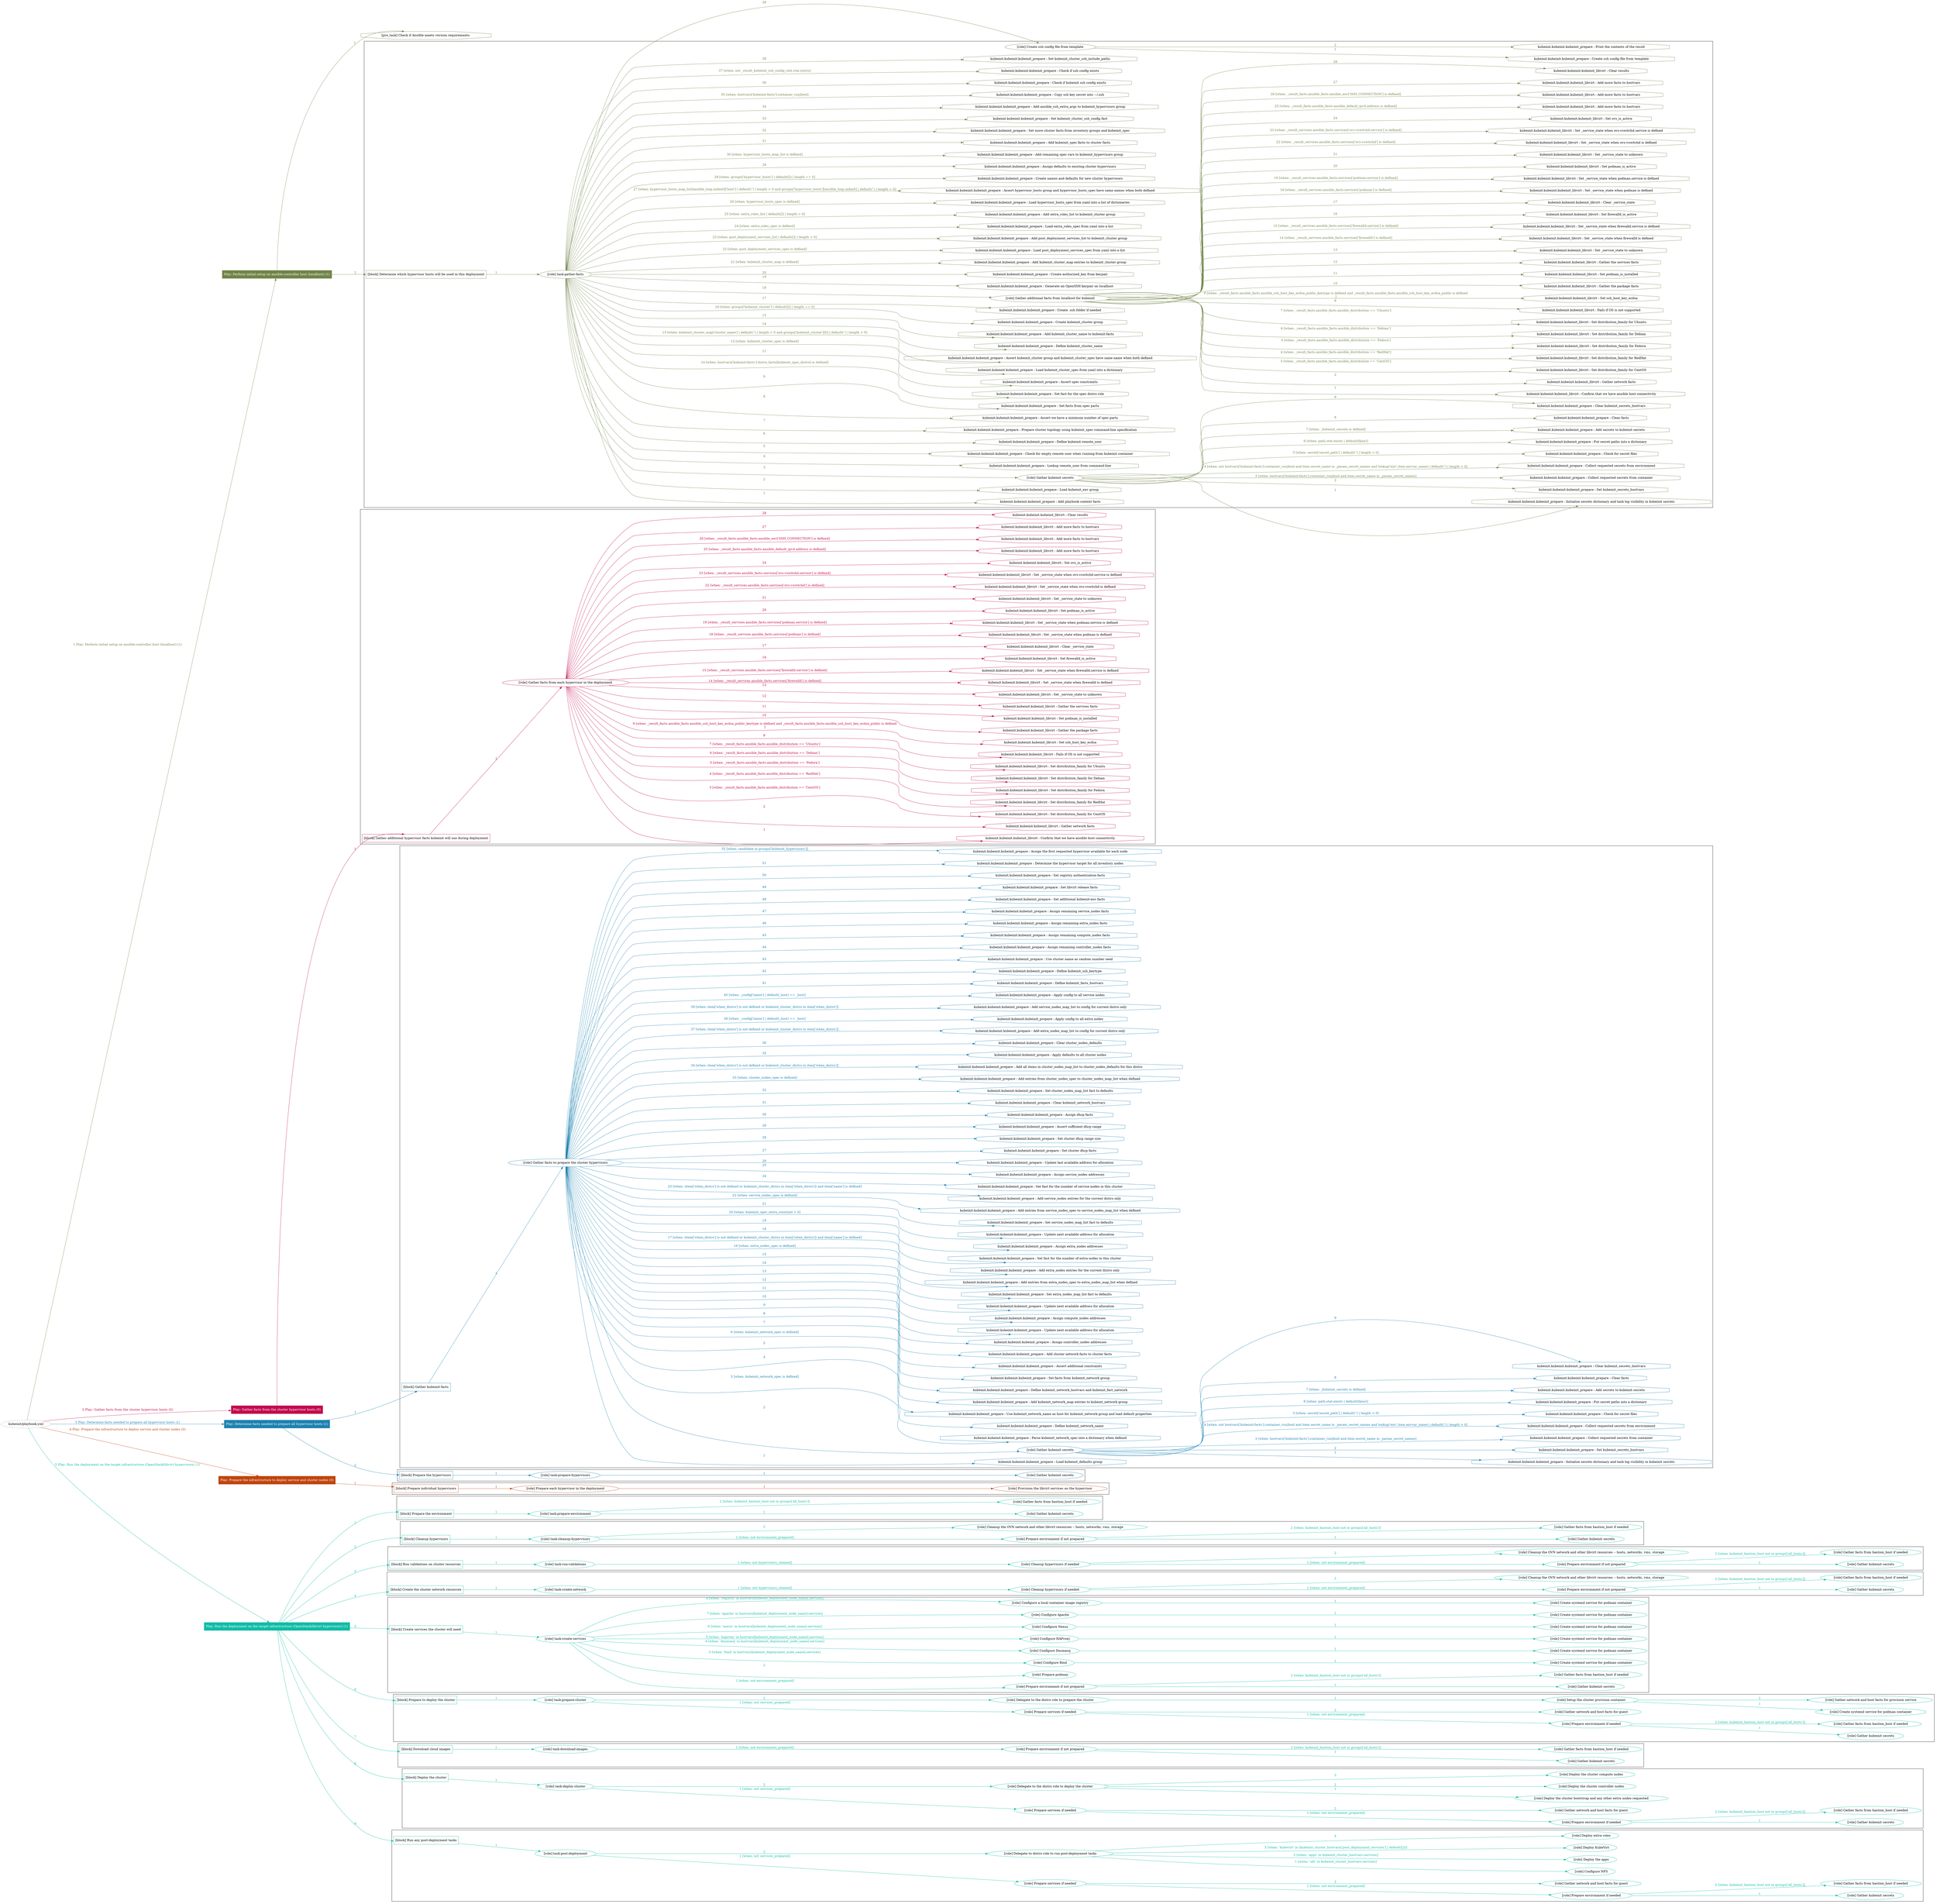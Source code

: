 digraph {
	graph [concentrate=true ordering=in rankdir=LR ratio=fill]
	edge [esep=5 sep=10]
	"kubeinit/playbook.yml" [URL="/home/runner/work/kubeinit/kubeinit/kubeinit/playbook.yml" id=playbook_17fe9b74 style=dotted]
	"kubeinit/playbook.yml" -> play_bd181b7d [label="1 Play: Perform initial setup on ansible-controller host (localhost) (1)" color="#718448" fontcolor="#718448" id=edge_play_bd181b7d labeltooltip="1 Play: Perform initial setup on ansible-controller host (localhost) (1)" tooltip="1 Play: Perform initial setup on ansible-controller host (localhost) (1)"]
	subgraph "Play: Perform initial setup on ansible-controller host (localhost) (1)" {
		play_bd181b7d [label="Play: Perform initial setup on ansible-controller host (localhost) (1)" URL="/home/runner/work/kubeinit/kubeinit/kubeinit/playbook.yml" color="#718448" fontcolor="#ffffff" id=play_bd181b7d shape=box style=filled tooltip=localhost]
		pre_task_2f958148 [label="[pre_task] Check if Ansible meets version requirements." URL="/home/runner/work/kubeinit/kubeinit/kubeinit/playbook.yml" color="#718448" id=pre_task_2f958148 shape=octagon tooltip="Check if Ansible meets version requirements."]
		play_bd181b7d -> pre_task_2f958148 [label="1 " color="#718448" fontcolor="#718448" id=edge_pre_task_2f958148 labeltooltip="1 " tooltip="1 "]
		play_bd181b7d -> block_d4264314 [label=2 color="#718448" fontcolor="#718448" id=edge_block_d4264314 labeltooltip=2 tooltip=2]
		subgraph cluster_block_d4264314 {
			block_d4264314 [label="[block] Determine which hypervisor hosts will be used in this deployment" URL="/home/runner/work/kubeinit/kubeinit/kubeinit/playbook.yml" color="#718448" id=block_d4264314 labeltooltip="Determine which hypervisor hosts will be used in this deployment" shape=box tooltip="Determine which hypervisor hosts will be used in this deployment"]
			block_d4264314 -> role_0a990784 [label="1 " color="#718448" fontcolor="#718448" id=edge_role_0a990784 labeltooltip="1 " tooltip="1 "]
			subgraph "task-gather-facts" {
				role_0a990784 [label="[role] task-gather-facts" URL="/home/runner/work/kubeinit/kubeinit/kubeinit/playbook.yml" color="#718448" id=role_0a990784 tooltip="task-gather-facts"]
				task_7b30f93d [label="kubeinit.kubeinit.kubeinit_prepare : Add playbook context facts" URL="/home/runner/.ansible/collections/ansible_collections/kubeinit/kubeinit/roles/kubeinit_prepare/tasks/build_hypervisors_group.yml" color="#718448" id=task_7b30f93d shape=octagon tooltip="kubeinit.kubeinit.kubeinit_prepare : Add playbook context facts"]
				role_0a990784 -> task_7b30f93d [label="1 " color="#718448" fontcolor="#718448" id=edge_task_7b30f93d labeltooltip="1 " tooltip="1 "]
				task_0cb31582 [label="kubeinit.kubeinit.kubeinit_prepare : Load kubeinit_env group" URL="/home/runner/.ansible/collections/ansible_collections/kubeinit/kubeinit/roles/kubeinit_prepare/tasks/build_hypervisors_group.yml" color="#718448" id=task_0cb31582 shape=octagon tooltip="kubeinit.kubeinit.kubeinit_prepare : Load kubeinit_env group"]
				role_0a990784 -> task_0cb31582 [label="2 " color="#718448" fontcolor="#718448" id=edge_task_0cb31582 labeltooltip="2 " tooltip="2 "]
				role_0a990784 -> role_15c568d8 [label="3 " color="#718448" fontcolor="#718448" id=edge_role_15c568d8 labeltooltip="3 " tooltip="3 "]
				subgraph "Gather kubeinit secrets" {
					role_15c568d8 [label="[role] Gather kubeinit secrets" URL="/home/runner/.ansible/collections/ansible_collections/kubeinit/kubeinit/roles/kubeinit_prepare/tasks/build_hypervisors_group.yml" color="#718448" id=role_15c568d8 tooltip="Gather kubeinit secrets"]
					task_701c82c7 [label="kubeinit.kubeinit.kubeinit_prepare : Initialize secrets dictionary and task log visibility in kubeinit secrets" URL="/home/runner/.ansible/collections/ansible_collections/kubeinit/kubeinit/roles/kubeinit_prepare/tasks/gather_kubeinit_secrets.yml" color="#718448" id=task_701c82c7 shape=octagon tooltip="kubeinit.kubeinit.kubeinit_prepare : Initialize secrets dictionary and task log visibility in kubeinit secrets"]
					role_15c568d8 -> task_701c82c7 [label="1 " color="#718448" fontcolor="#718448" id=edge_task_701c82c7 labeltooltip="1 " tooltip="1 "]
					task_3851c571 [label="kubeinit.kubeinit.kubeinit_prepare : Set kubeinit_secrets_hostvars" URL="/home/runner/.ansible/collections/ansible_collections/kubeinit/kubeinit/roles/kubeinit_prepare/tasks/gather_kubeinit_secrets.yml" color="#718448" id=task_3851c571 shape=octagon tooltip="kubeinit.kubeinit.kubeinit_prepare : Set kubeinit_secrets_hostvars"]
					role_15c568d8 -> task_3851c571 [label="2 " color="#718448" fontcolor="#718448" id=edge_task_3851c571 labeltooltip="2 " tooltip="2 "]
					task_538c030f [label="kubeinit.kubeinit.kubeinit_prepare : Collect requested secrets from container" URL="/home/runner/.ansible/collections/ansible_collections/kubeinit/kubeinit/roles/kubeinit_prepare/tasks/gather_kubeinit_secrets.yml" color="#718448" id=task_538c030f shape=octagon tooltip="kubeinit.kubeinit.kubeinit_prepare : Collect requested secrets from container"]
					role_15c568d8 -> task_538c030f [label="3 [when: hostvars['kubeinit-facts'].container_run|bool and item.secret_name in _param_secret_names]" color="#718448" fontcolor="#718448" id=edge_task_538c030f labeltooltip="3 [when: hostvars['kubeinit-facts'].container_run|bool and item.secret_name in _param_secret_names]" tooltip="3 [when: hostvars['kubeinit-facts'].container_run|bool and item.secret_name in _param_secret_names]"]
					task_011dc6e3 [label="kubeinit.kubeinit.kubeinit_prepare : Collect requested secrets from environment" URL="/home/runner/.ansible/collections/ansible_collections/kubeinit/kubeinit/roles/kubeinit_prepare/tasks/gather_kubeinit_secrets.yml" color="#718448" id=task_011dc6e3 shape=octagon tooltip="kubeinit.kubeinit.kubeinit_prepare : Collect requested secrets from environment"]
					role_15c568d8 -> task_011dc6e3 [label="4 [when: not hostvars['kubeinit-facts'].container_run|bool and item.secret_name in _param_secret_names and lookup('env',item.envvar_name) | default('') | length > 0]" color="#718448" fontcolor="#718448" id=edge_task_011dc6e3 labeltooltip="4 [when: not hostvars['kubeinit-facts'].container_run|bool and item.secret_name in _param_secret_names and lookup('env',item.envvar_name) | default('') | length > 0]" tooltip="4 [when: not hostvars['kubeinit-facts'].container_run|bool and item.secret_name in _param_secret_names and lookup('env',item.envvar_name) | default('') | length > 0]"]
					task_d8b4a112 [label="kubeinit.kubeinit.kubeinit_prepare : Check for secret files" URL="/home/runner/.ansible/collections/ansible_collections/kubeinit/kubeinit/roles/kubeinit_prepare/tasks/gather_kubeinit_secrets.yml" color="#718448" id=task_d8b4a112 shape=octagon tooltip="kubeinit.kubeinit.kubeinit_prepare : Check for secret files"]
					role_15c568d8 -> task_d8b4a112 [label="5 [when: secret['secret_path'] | default('') | length > 0]" color="#718448" fontcolor="#718448" id=edge_task_d8b4a112 labeltooltip="5 [when: secret['secret_path'] | default('') | length > 0]" tooltip="5 [when: secret['secret_path'] | default('') | length > 0]"]
					task_c674f469 [label="kubeinit.kubeinit.kubeinit_prepare : Put secret paths into a dictionary" URL="/home/runner/.ansible/collections/ansible_collections/kubeinit/kubeinit/roles/kubeinit_prepare/tasks/gather_kubeinit_secrets.yml" color="#718448" id=task_c674f469 shape=octagon tooltip="kubeinit.kubeinit.kubeinit_prepare : Put secret paths into a dictionary"]
					role_15c568d8 -> task_c674f469 [label="6 [when: path.stat.exists | default(false)]" color="#718448" fontcolor="#718448" id=edge_task_c674f469 labeltooltip="6 [when: path.stat.exists | default(false)]" tooltip="6 [when: path.stat.exists | default(false)]"]
					task_c4c4d00e [label="kubeinit.kubeinit.kubeinit_prepare : Add secrets to kubeinit secrets" URL="/home/runner/.ansible/collections/ansible_collections/kubeinit/kubeinit/roles/kubeinit_prepare/tasks/gather_kubeinit_secrets.yml" color="#718448" id=task_c4c4d00e shape=octagon tooltip="kubeinit.kubeinit.kubeinit_prepare : Add secrets to kubeinit secrets"]
					role_15c568d8 -> task_c4c4d00e [label="7 [when: _kubeinit_secrets is defined]" color="#718448" fontcolor="#718448" id=edge_task_c4c4d00e labeltooltip="7 [when: _kubeinit_secrets is defined]" tooltip="7 [when: _kubeinit_secrets is defined]"]
					task_cb1d08ab [label="kubeinit.kubeinit.kubeinit_prepare : Clear facts" URL="/home/runner/.ansible/collections/ansible_collections/kubeinit/kubeinit/roles/kubeinit_prepare/tasks/gather_kubeinit_secrets.yml" color="#718448" id=task_cb1d08ab shape=octagon tooltip="kubeinit.kubeinit.kubeinit_prepare : Clear facts"]
					role_15c568d8 -> task_cb1d08ab [label="8 " color="#718448" fontcolor="#718448" id=edge_task_cb1d08ab labeltooltip="8 " tooltip="8 "]
					task_43f509b3 [label="kubeinit.kubeinit.kubeinit_prepare : Clear kubeinit_secrets_hostvars" URL="/home/runner/.ansible/collections/ansible_collections/kubeinit/kubeinit/roles/kubeinit_prepare/tasks/gather_kubeinit_secrets.yml" color="#718448" id=task_43f509b3 shape=octagon tooltip="kubeinit.kubeinit.kubeinit_prepare : Clear kubeinit_secrets_hostvars"]
					role_15c568d8 -> task_43f509b3 [label="9 " color="#718448" fontcolor="#718448" id=edge_task_43f509b3 labeltooltip="9 " tooltip="9 "]
				}
				task_fb199eb3 [label="kubeinit.kubeinit.kubeinit_prepare : Lookup remote_user from command-line" URL="/home/runner/.ansible/collections/ansible_collections/kubeinit/kubeinit/roles/kubeinit_prepare/tasks/build_hypervisors_group.yml" color="#718448" id=task_fb199eb3 shape=octagon tooltip="kubeinit.kubeinit.kubeinit_prepare : Lookup remote_user from command-line"]
				role_0a990784 -> task_fb199eb3 [label="4 " color="#718448" fontcolor="#718448" id=edge_task_fb199eb3 labeltooltip="4 " tooltip="4 "]
				task_2a8d06d9 [label="kubeinit.kubeinit.kubeinit_prepare : Check for empty remote user when running from kubeinit container" URL="/home/runner/.ansible/collections/ansible_collections/kubeinit/kubeinit/roles/kubeinit_prepare/tasks/build_hypervisors_group.yml" color="#718448" id=task_2a8d06d9 shape=octagon tooltip="kubeinit.kubeinit.kubeinit_prepare : Check for empty remote user when running from kubeinit container"]
				role_0a990784 -> task_2a8d06d9 [label="5 " color="#718448" fontcolor="#718448" id=edge_task_2a8d06d9 labeltooltip="5 " tooltip="5 "]
				task_8d571e27 [label="kubeinit.kubeinit.kubeinit_prepare : Define kubeinit remote_user" URL="/home/runner/.ansible/collections/ansible_collections/kubeinit/kubeinit/roles/kubeinit_prepare/tasks/build_hypervisors_group.yml" color="#718448" id=task_8d571e27 shape=octagon tooltip="kubeinit.kubeinit.kubeinit_prepare : Define kubeinit remote_user"]
				role_0a990784 -> task_8d571e27 [label="6 " color="#718448" fontcolor="#718448" id=edge_task_8d571e27 labeltooltip="6 " tooltip="6 "]
				task_9439eaf5 [label="kubeinit.kubeinit.kubeinit_prepare : Prepare cluster topology using kubeinit_spec command-line specification" URL="/home/runner/.ansible/collections/ansible_collections/kubeinit/kubeinit/roles/kubeinit_prepare/tasks/build_hypervisors_group.yml" color="#718448" id=task_9439eaf5 shape=octagon tooltip="kubeinit.kubeinit.kubeinit_prepare : Prepare cluster topology using kubeinit_spec command-line specification"]
				role_0a990784 -> task_9439eaf5 [label="7 " color="#718448" fontcolor="#718448" id=edge_task_9439eaf5 labeltooltip="7 " tooltip="7 "]
				task_84028ada [label="kubeinit.kubeinit.kubeinit_prepare : Assert we have a minimum number of spec parts" URL="/home/runner/.ansible/collections/ansible_collections/kubeinit/kubeinit/roles/kubeinit_prepare/tasks/build_hypervisors_group.yml" color="#718448" id=task_84028ada shape=octagon tooltip="kubeinit.kubeinit.kubeinit_prepare : Assert we have a minimum number of spec parts"]
				role_0a990784 -> task_84028ada [label="8 " color="#718448" fontcolor="#718448" id=edge_task_84028ada labeltooltip="8 " tooltip="8 "]
				task_e632a213 [label="kubeinit.kubeinit.kubeinit_prepare : Set facts from spec parts" URL="/home/runner/.ansible/collections/ansible_collections/kubeinit/kubeinit/roles/kubeinit_prepare/tasks/build_hypervisors_group.yml" color="#718448" id=task_e632a213 shape=octagon tooltip="kubeinit.kubeinit.kubeinit_prepare : Set facts from spec parts"]
				role_0a990784 -> task_e632a213 [label="9 " color="#718448" fontcolor="#718448" id=edge_task_e632a213 labeltooltip="9 " tooltip="9 "]
				task_b1666c52 [label="kubeinit.kubeinit.kubeinit_prepare : Set fact for the spec distro role" URL="/home/runner/.ansible/collections/ansible_collections/kubeinit/kubeinit/roles/kubeinit_prepare/tasks/build_hypervisors_group.yml" color="#718448" id=task_b1666c52 shape=octagon tooltip="kubeinit.kubeinit.kubeinit_prepare : Set fact for the spec distro role"]
				role_0a990784 -> task_b1666c52 [label="10 [when: hostvars['kubeinit-facts'].distro_facts[kubeinit_spec_distro] is defined]" color="#718448" fontcolor="#718448" id=edge_task_b1666c52 labeltooltip="10 [when: hostvars['kubeinit-facts'].distro_facts[kubeinit_spec_distro] is defined]" tooltip="10 [when: hostvars['kubeinit-facts'].distro_facts[kubeinit_spec_distro] is defined]"]
				task_0516657f [label="kubeinit.kubeinit.kubeinit_prepare : Assert spec constraints" URL="/home/runner/.ansible/collections/ansible_collections/kubeinit/kubeinit/roles/kubeinit_prepare/tasks/build_hypervisors_group.yml" color="#718448" id=task_0516657f shape=octagon tooltip="kubeinit.kubeinit.kubeinit_prepare : Assert spec constraints"]
				role_0a990784 -> task_0516657f [label="11 " color="#718448" fontcolor="#718448" id=edge_task_0516657f labeltooltip="11 " tooltip="11 "]
				task_6aa0bd50 [label="kubeinit.kubeinit.kubeinit_prepare : Load kubeinit_cluster_spec from yaml into a dictionary" URL="/home/runner/.ansible/collections/ansible_collections/kubeinit/kubeinit/roles/kubeinit_prepare/tasks/build_hypervisors_group.yml" color="#718448" id=task_6aa0bd50 shape=octagon tooltip="kubeinit.kubeinit.kubeinit_prepare : Load kubeinit_cluster_spec from yaml into a dictionary"]
				role_0a990784 -> task_6aa0bd50 [label="12 [when: kubeinit_cluster_spec is defined]" color="#718448" fontcolor="#718448" id=edge_task_6aa0bd50 labeltooltip="12 [when: kubeinit_cluster_spec is defined]" tooltip="12 [when: kubeinit_cluster_spec is defined]"]
				task_449b0f79 [label="kubeinit.kubeinit.kubeinit_prepare : Assert kubeinit_cluster group and kubeinit_cluster_spec have same name when both defined" URL="/home/runner/.ansible/collections/ansible_collections/kubeinit/kubeinit/roles/kubeinit_prepare/tasks/build_hypervisors_group.yml" color="#718448" id=task_449b0f79 shape=octagon tooltip="kubeinit.kubeinit.kubeinit_prepare : Assert kubeinit_cluster group and kubeinit_cluster_spec have same name when both defined"]
				role_0a990784 -> task_449b0f79 [label="13 [when: kubeinit_cluster_map['cluster_name'] | default('') | length > 0 and groups['kubeinit_cluster'][0] | default('') | length > 0]" color="#718448" fontcolor="#718448" id=edge_task_449b0f79 labeltooltip="13 [when: kubeinit_cluster_map['cluster_name'] | default('') | length > 0 and groups['kubeinit_cluster'][0] | default('') | length > 0]" tooltip="13 [when: kubeinit_cluster_map['cluster_name'] | default('') | length > 0 and groups['kubeinit_cluster'][0] | default('') | length > 0]"]
				task_42f89e3f [label="kubeinit.kubeinit.kubeinit_prepare : Define kubeinit_cluster_name" URL="/home/runner/.ansible/collections/ansible_collections/kubeinit/kubeinit/roles/kubeinit_prepare/tasks/build_hypervisors_group.yml" color="#718448" id=task_42f89e3f shape=octagon tooltip="kubeinit.kubeinit.kubeinit_prepare : Define kubeinit_cluster_name"]
				role_0a990784 -> task_42f89e3f [label="14 " color="#718448" fontcolor="#718448" id=edge_task_42f89e3f labeltooltip="14 " tooltip="14 "]
				task_0de7764f [label="kubeinit.kubeinit.kubeinit_prepare : Add kubeinit_cluster_name to kubeinit-facts" URL="/home/runner/.ansible/collections/ansible_collections/kubeinit/kubeinit/roles/kubeinit_prepare/tasks/build_hypervisors_group.yml" color="#718448" id=task_0de7764f shape=octagon tooltip="kubeinit.kubeinit.kubeinit_prepare : Add kubeinit_cluster_name to kubeinit-facts"]
				role_0a990784 -> task_0de7764f [label="15 " color="#718448" fontcolor="#718448" id=edge_task_0de7764f labeltooltip="15 " tooltip="15 "]
				task_4bb6b679 [label="kubeinit.kubeinit.kubeinit_prepare : Create kubeinit_cluster group" URL="/home/runner/.ansible/collections/ansible_collections/kubeinit/kubeinit/roles/kubeinit_prepare/tasks/build_hypervisors_group.yml" color="#718448" id=task_4bb6b679 shape=octagon tooltip="kubeinit.kubeinit.kubeinit_prepare : Create kubeinit_cluster group"]
				role_0a990784 -> task_4bb6b679 [label="16 [when: groups['kubeinit_cluster'] | default([]) | length == 0]" color="#718448" fontcolor="#718448" id=edge_task_4bb6b679 labeltooltip="16 [when: groups['kubeinit_cluster'] | default([]) | length == 0]" tooltip="16 [when: groups['kubeinit_cluster'] | default([]) | length == 0]"]
				task_9820091a [label="kubeinit.kubeinit.kubeinit_prepare : Create .ssh folder if needed" URL="/home/runner/.ansible/collections/ansible_collections/kubeinit/kubeinit/roles/kubeinit_prepare/tasks/build_hypervisors_group.yml" color="#718448" id=task_9820091a shape=octagon tooltip="kubeinit.kubeinit.kubeinit_prepare : Create .ssh folder if needed"]
				role_0a990784 -> task_9820091a [label="17 " color="#718448" fontcolor="#718448" id=edge_task_9820091a labeltooltip="17 " tooltip="17 "]
				role_0a990784 -> role_119403cc [label="18 " color="#718448" fontcolor="#718448" id=edge_role_119403cc labeltooltip="18 " tooltip="18 "]
				subgraph "Gather additional facts from localhost for kubeinit" {
					role_119403cc [label="[role] Gather additional facts from localhost for kubeinit" URL="/home/runner/.ansible/collections/ansible_collections/kubeinit/kubeinit/roles/kubeinit_prepare/tasks/build_hypervisors_group.yml" color="#718448" id=role_119403cc tooltip="Gather additional facts from localhost for kubeinit"]
					task_b050d85e [label="kubeinit.kubeinit.kubeinit_libvirt : Confirm that we have ansible host connectivity" URL="/home/runner/.ansible/collections/ansible_collections/kubeinit/kubeinit/roles/kubeinit_libvirt/tasks/gather_host_facts.yml" color="#718448" id=task_b050d85e shape=octagon tooltip="kubeinit.kubeinit.kubeinit_libvirt : Confirm that we have ansible host connectivity"]
					role_119403cc -> task_b050d85e [label="1 " color="#718448" fontcolor="#718448" id=edge_task_b050d85e labeltooltip="1 " tooltip="1 "]
					task_e5639952 [label="kubeinit.kubeinit.kubeinit_libvirt : Gather network facts" URL="/home/runner/.ansible/collections/ansible_collections/kubeinit/kubeinit/roles/kubeinit_libvirt/tasks/gather_host_facts.yml" color="#718448" id=task_e5639952 shape=octagon tooltip="kubeinit.kubeinit.kubeinit_libvirt : Gather network facts"]
					role_119403cc -> task_e5639952 [label="2 " color="#718448" fontcolor="#718448" id=edge_task_e5639952 labeltooltip="2 " tooltip="2 "]
					task_4c081cfd [label="kubeinit.kubeinit.kubeinit_libvirt : Set distribution_family for CentOS" URL="/home/runner/.ansible/collections/ansible_collections/kubeinit/kubeinit/roles/kubeinit_libvirt/tasks/gather_host_facts.yml" color="#718448" id=task_4c081cfd shape=octagon tooltip="kubeinit.kubeinit.kubeinit_libvirt : Set distribution_family for CentOS"]
					role_119403cc -> task_4c081cfd [label="3 [when: _result_facts.ansible_facts.ansible_distribution == 'CentOS']" color="#718448" fontcolor="#718448" id=edge_task_4c081cfd labeltooltip="3 [when: _result_facts.ansible_facts.ansible_distribution == 'CentOS']" tooltip="3 [when: _result_facts.ansible_facts.ansible_distribution == 'CentOS']"]
					task_7af0c678 [label="kubeinit.kubeinit.kubeinit_libvirt : Set distribution_family for RedHat" URL="/home/runner/.ansible/collections/ansible_collections/kubeinit/kubeinit/roles/kubeinit_libvirt/tasks/gather_host_facts.yml" color="#718448" id=task_7af0c678 shape=octagon tooltip="kubeinit.kubeinit.kubeinit_libvirt : Set distribution_family for RedHat"]
					role_119403cc -> task_7af0c678 [label="4 [when: _result_facts.ansible_facts.ansible_distribution == 'RedHat']" color="#718448" fontcolor="#718448" id=edge_task_7af0c678 labeltooltip="4 [when: _result_facts.ansible_facts.ansible_distribution == 'RedHat']" tooltip="4 [when: _result_facts.ansible_facts.ansible_distribution == 'RedHat']"]
					task_102e5877 [label="kubeinit.kubeinit.kubeinit_libvirt : Set distribution_family for Fedora" URL="/home/runner/.ansible/collections/ansible_collections/kubeinit/kubeinit/roles/kubeinit_libvirt/tasks/gather_host_facts.yml" color="#718448" id=task_102e5877 shape=octagon tooltip="kubeinit.kubeinit.kubeinit_libvirt : Set distribution_family for Fedora"]
					role_119403cc -> task_102e5877 [label="5 [when: _result_facts.ansible_facts.ansible_distribution == 'Fedora']" color="#718448" fontcolor="#718448" id=edge_task_102e5877 labeltooltip="5 [when: _result_facts.ansible_facts.ansible_distribution == 'Fedora']" tooltip="5 [when: _result_facts.ansible_facts.ansible_distribution == 'Fedora']"]
					task_48fb4cd7 [label="kubeinit.kubeinit.kubeinit_libvirt : Set distribution_family for Debian" URL="/home/runner/.ansible/collections/ansible_collections/kubeinit/kubeinit/roles/kubeinit_libvirt/tasks/gather_host_facts.yml" color="#718448" id=task_48fb4cd7 shape=octagon tooltip="kubeinit.kubeinit.kubeinit_libvirt : Set distribution_family for Debian"]
					role_119403cc -> task_48fb4cd7 [label="6 [when: _result_facts.ansible_facts.ansible_distribution == 'Debian']" color="#718448" fontcolor="#718448" id=edge_task_48fb4cd7 labeltooltip="6 [when: _result_facts.ansible_facts.ansible_distribution == 'Debian']" tooltip="6 [when: _result_facts.ansible_facts.ansible_distribution == 'Debian']"]
					task_ebbcb1aa [label="kubeinit.kubeinit.kubeinit_libvirt : Set distribution_family for Ubuntu" URL="/home/runner/.ansible/collections/ansible_collections/kubeinit/kubeinit/roles/kubeinit_libvirt/tasks/gather_host_facts.yml" color="#718448" id=task_ebbcb1aa shape=octagon tooltip="kubeinit.kubeinit.kubeinit_libvirt : Set distribution_family for Ubuntu"]
					role_119403cc -> task_ebbcb1aa [label="7 [when: _result_facts.ansible_facts.ansible_distribution == 'Ubuntu']" color="#718448" fontcolor="#718448" id=edge_task_ebbcb1aa labeltooltip="7 [when: _result_facts.ansible_facts.ansible_distribution == 'Ubuntu']" tooltip="7 [when: _result_facts.ansible_facts.ansible_distribution == 'Ubuntu']"]
					task_d20bedf8 [label="kubeinit.kubeinit.kubeinit_libvirt : Fails if OS is not supported" URL="/home/runner/.ansible/collections/ansible_collections/kubeinit/kubeinit/roles/kubeinit_libvirt/tasks/gather_host_facts.yml" color="#718448" id=task_d20bedf8 shape=octagon tooltip="kubeinit.kubeinit.kubeinit_libvirt : Fails if OS is not supported"]
					role_119403cc -> task_d20bedf8 [label="8 " color="#718448" fontcolor="#718448" id=edge_task_d20bedf8 labeltooltip="8 " tooltip="8 "]
					task_b8e00fb6 [label="kubeinit.kubeinit.kubeinit_libvirt : Set ssh_host_key_ecdsa" URL="/home/runner/.ansible/collections/ansible_collections/kubeinit/kubeinit/roles/kubeinit_libvirt/tasks/gather_host_facts.yml" color="#718448" id=task_b8e00fb6 shape=octagon tooltip="kubeinit.kubeinit.kubeinit_libvirt : Set ssh_host_key_ecdsa"]
					role_119403cc -> task_b8e00fb6 [label="9 [when: _result_facts.ansible_facts.ansible_ssh_host_key_ecdsa_public_keytype is defined and _result_facts.ansible_facts.ansible_ssh_host_key_ecdsa_public is defined
]" color="#718448" fontcolor="#718448" id=edge_task_b8e00fb6 labeltooltip="9 [when: _result_facts.ansible_facts.ansible_ssh_host_key_ecdsa_public_keytype is defined and _result_facts.ansible_facts.ansible_ssh_host_key_ecdsa_public is defined
]" tooltip="9 [when: _result_facts.ansible_facts.ansible_ssh_host_key_ecdsa_public_keytype is defined and _result_facts.ansible_facts.ansible_ssh_host_key_ecdsa_public is defined
]"]
					task_af9864cc [label="kubeinit.kubeinit.kubeinit_libvirt : Gather the package facts" URL="/home/runner/.ansible/collections/ansible_collections/kubeinit/kubeinit/roles/kubeinit_libvirt/tasks/gather_host_facts.yml" color="#718448" id=task_af9864cc shape=octagon tooltip="kubeinit.kubeinit.kubeinit_libvirt : Gather the package facts"]
					role_119403cc -> task_af9864cc [label="10 " color="#718448" fontcolor="#718448" id=edge_task_af9864cc labeltooltip="10 " tooltip="10 "]
					task_a8aaef73 [label="kubeinit.kubeinit.kubeinit_libvirt : Set podman_is_installed" URL="/home/runner/.ansible/collections/ansible_collections/kubeinit/kubeinit/roles/kubeinit_libvirt/tasks/gather_host_facts.yml" color="#718448" id=task_a8aaef73 shape=octagon tooltip="kubeinit.kubeinit.kubeinit_libvirt : Set podman_is_installed"]
					role_119403cc -> task_a8aaef73 [label="11 " color="#718448" fontcolor="#718448" id=edge_task_a8aaef73 labeltooltip="11 " tooltip="11 "]
					task_0fa24b34 [label="kubeinit.kubeinit.kubeinit_libvirt : Gather the services facts" URL="/home/runner/.ansible/collections/ansible_collections/kubeinit/kubeinit/roles/kubeinit_libvirt/tasks/gather_host_facts.yml" color="#718448" id=task_0fa24b34 shape=octagon tooltip="kubeinit.kubeinit.kubeinit_libvirt : Gather the services facts"]
					role_119403cc -> task_0fa24b34 [label="12 " color="#718448" fontcolor="#718448" id=edge_task_0fa24b34 labeltooltip="12 " tooltip="12 "]
					task_b6fbddc0 [label="kubeinit.kubeinit.kubeinit_libvirt : Set _service_state to unknown" URL="/home/runner/.ansible/collections/ansible_collections/kubeinit/kubeinit/roles/kubeinit_libvirt/tasks/gather_host_facts.yml" color="#718448" id=task_b6fbddc0 shape=octagon tooltip="kubeinit.kubeinit.kubeinit_libvirt : Set _service_state to unknown"]
					role_119403cc -> task_b6fbddc0 [label="13 " color="#718448" fontcolor="#718448" id=edge_task_b6fbddc0 labeltooltip="13 " tooltip="13 "]
					task_3165c142 [label="kubeinit.kubeinit.kubeinit_libvirt : Set _service_state when firewalld is defined" URL="/home/runner/.ansible/collections/ansible_collections/kubeinit/kubeinit/roles/kubeinit_libvirt/tasks/gather_host_facts.yml" color="#718448" id=task_3165c142 shape=octagon tooltip="kubeinit.kubeinit.kubeinit_libvirt : Set _service_state when firewalld is defined"]
					role_119403cc -> task_3165c142 [label="14 [when: _result_services.ansible_facts.services['firewalld'] is defined]" color="#718448" fontcolor="#718448" id=edge_task_3165c142 labeltooltip="14 [when: _result_services.ansible_facts.services['firewalld'] is defined]" tooltip="14 [when: _result_services.ansible_facts.services['firewalld'] is defined]"]
					task_b47e76de [label="kubeinit.kubeinit.kubeinit_libvirt : Set _service_state when firewalld.service is defined" URL="/home/runner/.ansible/collections/ansible_collections/kubeinit/kubeinit/roles/kubeinit_libvirt/tasks/gather_host_facts.yml" color="#718448" id=task_b47e76de shape=octagon tooltip="kubeinit.kubeinit.kubeinit_libvirt : Set _service_state when firewalld.service is defined"]
					role_119403cc -> task_b47e76de [label="15 [when: _result_services.ansible_facts.services['firewalld.service'] is defined]" color="#718448" fontcolor="#718448" id=edge_task_b47e76de labeltooltip="15 [when: _result_services.ansible_facts.services['firewalld.service'] is defined]" tooltip="15 [when: _result_services.ansible_facts.services['firewalld.service'] is defined]"]
					task_ff9636f3 [label="kubeinit.kubeinit.kubeinit_libvirt : Set firewalld_is_active" URL="/home/runner/.ansible/collections/ansible_collections/kubeinit/kubeinit/roles/kubeinit_libvirt/tasks/gather_host_facts.yml" color="#718448" id=task_ff9636f3 shape=octagon tooltip="kubeinit.kubeinit.kubeinit_libvirt : Set firewalld_is_active"]
					role_119403cc -> task_ff9636f3 [label="16 " color="#718448" fontcolor="#718448" id=edge_task_ff9636f3 labeltooltip="16 " tooltip="16 "]
					task_7ff1c85e [label="kubeinit.kubeinit.kubeinit_libvirt : Clear _service_state" URL="/home/runner/.ansible/collections/ansible_collections/kubeinit/kubeinit/roles/kubeinit_libvirt/tasks/gather_host_facts.yml" color="#718448" id=task_7ff1c85e shape=octagon tooltip="kubeinit.kubeinit.kubeinit_libvirt : Clear _service_state"]
					role_119403cc -> task_7ff1c85e [label="17 " color="#718448" fontcolor="#718448" id=edge_task_7ff1c85e labeltooltip="17 " tooltip="17 "]
					task_e096d54f [label="kubeinit.kubeinit.kubeinit_libvirt : Set _service_state when podman is defined" URL="/home/runner/.ansible/collections/ansible_collections/kubeinit/kubeinit/roles/kubeinit_libvirt/tasks/gather_host_facts.yml" color="#718448" id=task_e096d54f shape=octagon tooltip="kubeinit.kubeinit.kubeinit_libvirt : Set _service_state when podman is defined"]
					role_119403cc -> task_e096d54f [label="18 [when: _result_services.ansible_facts.services['podman'] is defined]" color="#718448" fontcolor="#718448" id=edge_task_e096d54f labeltooltip="18 [when: _result_services.ansible_facts.services['podman'] is defined]" tooltip="18 [when: _result_services.ansible_facts.services['podman'] is defined]"]
					task_779b5f66 [label="kubeinit.kubeinit.kubeinit_libvirt : Set _service_state when podman.service is defined" URL="/home/runner/.ansible/collections/ansible_collections/kubeinit/kubeinit/roles/kubeinit_libvirt/tasks/gather_host_facts.yml" color="#718448" id=task_779b5f66 shape=octagon tooltip="kubeinit.kubeinit.kubeinit_libvirt : Set _service_state when podman.service is defined"]
					role_119403cc -> task_779b5f66 [label="19 [when: _result_services.ansible_facts.services['podman.service'] is defined]" color="#718448" fontcolor="#718448" id=edge_task_779b5f66 labeltooltip="19 [when: _result_services.ansible_facts.services['podman.service'] is defined]" tooltip="19 [when: _result_services.ansible_facts.services['podman.service'] is defined]"]
					task_4cbd971b [label="kubeinit.kubeinit.kubeinit_libvirt : Set podman_is_active" URL="/home/runner/.ansible/collections/ansible_collections/kubeinit/kubeinit/roles/kubeinit_libvirt/tasks/gather_host_facts.yml" color="#718448" id=task_4cbd971b shape=octagon tooltip="kubeinit.kubeinit.kubeinit_libvirt : Set podman_is_active"]
					role_119403cc -> task_4cbd971b [label="20 " color="#718448" fontcolor="#718448" id=edge_task_4cbd971b labeltooltip="20 " tooltip="20 "]
					task_1dbb570f [label="kubeinit.kubeinit.kubeinit_libvirt : Set _service_state to unknown" URL="/home/runner/.ansible/collections/ansible_collections/kubeinit/kubeinit/roles/kubeinit_libvirt/tasks/gather_host_facts.yml" color="#718448" id=task_1dbb570f shape=octagon tooltip="kubeinit.kubeinit.kubeinit_libvirt : Set _service_state to unknown"]
					role_119403cc -> task_1dbb570f [label="21 " color="#718448" fontcolor="#718448" id=edge_task_1dbb570f labeltooltip="21 " tooltip="21 "]
					task_e9a83a5c [label="kubeinit.kubeinit.kubeinit_libvirt : Set _service_state when ovs-vswitchd is defined" URL="/home/runner/.ansible/collections/ansible_collections/kubeinit/kubeinit/roles/kubeinit_libvirt/tasks/gather_host_facts.yml" color="#718448" id=task_e9a83a5c shape=octagon tooltip="kubeinit.kubeinit.kubeinit_libvirt : Set _service_state when ovs-vswitchd is defined"]
					role_119403cc -> task_e9a83a5c [label="22 [when: _result_services.ansible_facts.services['ovs-vswitchd'] is defined]" color="#718448" fontcolor="#718448" id=edge_task_e9a83a5c labeltooltip="22 [when: _result_services.ansible_facts.services['ovs-vswitchd'] is defined]" tooltip="22 [when: _result_services.ansible_facts.services['ovs-vswitchd'] is defined]"]
					task_7f3c8d6f [label="kubeinit.kubeinit.kubeinit_libvirt : Set _service_state when ovs-vswitchd.service is defined" URL="/home/runner/.ansible/collections/ansible_collections/kubeinit/kubeinit/roles/kubeinit_libvirt/tasks/gather_host_facts.yml" color="#718448" id=task_7f3c8d6f shape=octagon tooltip="kubeinit.kubeinit.kubeinit_libvirt : Set _service_state when ovs-vswitchd.service is defined"]
					role_119403cc -> task_7f3c8d6f [label="23 [when: _result_services.ansible_facts.services['ovs-vswitchd.service'] is defined]" color="#718448" fontcolor="#718448" id=edge_task_7f3c8d6f labeltooltip="23 [when: _result_services.ansible_facts.services['ovs-vswitchd.service'] is defined]" tooltip="23 [when: _result_services.ansible_facts.services['ovs-vswitchd.service'] is defined]"]
					task_836705a8 [label="kubeinit.kubeinit.kubeinit_libvirt : Set ovs_is_active" URL="/home/runner/.ansible/collections/ansible_collections/kubeinit/kubeinit/roles/kubeinit_libvirt/tasks/gather_host_facts.yml" color="#718448" id=task_836705a8 shape=octagon tooltip="kubeinit.kubeinit.kubeinit_libvirt : Set ovs_is_active"]
					role_119403cc -> task_836705a8 [label="24 " color="#718448" fontcolor="#718448" id=edge_task_836705a8 labeltooltip="24 " tooltip="24 "]
					task_c14b3b37 [label="kubeinit.kubeinit.kubeinit_libvirt : Add more facts to hostvars" URL="/home/runner/.ansible/collections/ansible_collections/kubeinit/kubeinit/roles/kubeinit_libvirt/tasks/gather_host_facts.yml" color="#718448" id=task_c14b3b37 shape=octagon tooltip="kubeinit.kubeinit.kubeinit_libvirt : Add more facts to hostvars"]
					role_119403cc -> task_c14b3b37 [label="25 [when: _result_facts.ansible_facts.ansible_default_ipv4.address is defined]" color="#718448" fontcolor="#718448" id=edge_task_c14b3b37 labeltooltip="25 [when: _result_facts.ansible_facts.ansible_default_ipv4.address is defined]" tooltip="25 [when: _result_facts.ansible_facts.ansible_default_ipv4.address is defined]"]
					task_00952cc7 [label="kubeinit.kubeinit.kubeinit_libvirt : Add more facts to hostvars" URL="/home/runner/.ansible/collections/ansible_collections/kubeinit/kubeinit/roles/kubeinit_libvirt/tasks/gather_host_facts.yml" color="#718448" id=task_00952cc7 shape=octagon tooltip="kubeinit.kubeinit.kubeinit_libvirt : Add more facts to hostvars"]
					role_119403cc -> task_00952cc7 [label="26 [when: _result_facts.ansible_facts.ansible_env['SSH_CONNECTION'] is defined]" color="#718448" fontcolor="#718448" id=edge_task_00952cc7 labeltooltip="26 [when: _result_facts.ansible_facts.ansible_env['SSH_CONNECTION'] is defined]" tooltip="26 [when: _result_facts.ansible_facts.ansible_env['SSH_CONNECTION'] is defined]"]
					task_55233613 [label="kubeinit.kubeinit.kubeinit_libvirt : Add more facts to hostvars" URL="/home/runner/.ansible/collections/ansible_collections/kubeinit/kubeinit/roles/kubeinit_libvirt/tasks/gather_host_facts.yml" color="#718448" id=task_55233613 shape=octagon tooltip="kubeinit.kubeinit.kubeinit_libvirt : Add more facts to hostvars"]
					role_119403cc -> task_55233613 [label="27 " color="#718448" fontcolor="#718448" id=edge_task_55233613 labeltooltip="27 " tooltip="27 "]
					task_03190c5f [label="kubeinit.kubeinit.kubeinit_libvirt : Clear results" URL="/home/runner/.ansible/collections/ansible_collections/kubeinit/kubeinit/roles/kubeinit_libvirt/tasks/gather_host_facts.yml" color="#718448" id=task_03190c5f shape=octagon tooltip="kubeinit.kubeinit.kubeinit_libvirt : Clear results"]
					role_119403cc -> task_03190c5f [label="28 " color="#718448" fontcolor="#718448" id=edge_task_03190c5f labeltooltip="28 " tooltip="28 "]
				}
				task_5ea20fbb [label="kubeinit.kubeinit.kubeinit_prepare : Generate an OpenSSH keypair on localhost" URL="/home/runner/.ansible/collections/ansible_collections/kubeinit/kubeinit/roles/kubeinit_prepare/tasks/build_hypervisors_group.yml" color="#718448" id=task_5ea20fbb shape=octagon tooltip="kubeinit.kubeinit.kubeinit_prepare : Generate an OpenSSH keypair on localhost"]
				role_0a990784 -> task_5ea20fbb [label="19 " color="#718448" fontcolor="#718448" id=edge_task_5ea20fbb labeltooltip="19 " tooltip="19 "]
				task_513470d9 [label="kubeinit.kubeinit.kubeinit_prepare : Create authorized_key from keypair" URL="/home/runner/.ansible/collections/ansible_collections/kubeinit/kubeinit/roles/kubeinit_prepare/tasks/build_hypervisors_group.yml" color="#718448" id=task_513470d9 shape=octagon tooltip="kubeinit.kubeinit.kubeinit_prepare : Create authorized_key from keypair"]
				role_0a990784 -> task_513470d9 [label="20 " color="#718448" fontcolor="#718448" id=edge_task_513470d9 labeltooltip="20 " tooltip="20 "]
				task_c5042b88 [label="kubeinit.kubeinit.kubeinit_prepare : Add kubeinit_cluster_map entries to kubeinit_cluster group" URL="/home/runner/.ansible/collections/ansible_collections/kubeinit/kubeinit/roles/kubeinit_prepare/tasks/build_hypervisors_group.yml" color="#718448" id=task_c5042b88 shape=octagon tooltip="kubeinit.kubeinit.kubeinit_prepare : Add kubeinit_cluster_map entries to kubeinit_cluster group"]
				role_0a990784 -> task_c5042b88 [label="21 [when: kubeinit_cluster_map is defined]" color="#718448" fontcolor="#718448" id=edge_task_c5042b88 labeltooltip="21 [when: kubeinit_cluster_map is defined]" tooltip="21 [when: kubeinit_cluster_map is defined]"]
				task_7ad83f15 [label="kubeinit.kubeinit.kubeinit_prepare : Load post_deployment_services_spec from yaml into a list" URL="/home/runner/.ansible/collections/ansible_collections/kubeinit/kubeinit/roles/kubeinit_prepare/tasks/build_hypervisors_group.yml" color="#718448" id=task_7ad83f15 shape=octagon tooltip="kubeinit.kubeinit.kubeinit_prepare : Load post_deployment_services_spec from yaml into a list"]
				role_0a990784 -> task_7ad83f15 [label="22 [when: post_deployment_services_spec is defined]" color="#718448" fontcolor="#718448" id=edge_task_7ad83f15 labeltooltip="22 [when: post_deployment_services_spec is defined]" tooltip="22 [when: post_deployment_services_spec is defined]"]
				task_a228385e [label="kubeinit.kubeinit.kubeinit_prepare : Add post_deployment_services_list to kubeinit_cluster group" URL="/home/runner/.ansible/collections/ansible_collections/kubeinit/kubeinit/roles/kubeinit_prepare/tasks/build_hypervisors_group.yml" color="#718448" id=task_a228385e shape=octagon tooltip="kubeinit.kubeinit.kubeinit_prepare : Add post_deployment_services_list to kubeinit_cluster group"]
				role_0a990784 -> task_a228385e [label="23 [when: post_deployment_services_list | default([]) | length > 0]" color="#718448" fontcolor="#718448" id=edge_task_a228385e labeltooltip="23 [when: post_deployment_services_list | default([]) | length > 0]" tooltip="23 [when: post_deployment_services_list | default([]) | length > 0]"]
				task_f3638ade [label="kubeinit.kubeinit.kubeinit_prepare : Load extra_roles_spec from yaml into a list" URL="/home/runner/.ansible/collections/ansible_collections/kubeinit/kubeinit/roles/kubeinit_prepare/tasks/build_hypervisors_group.yml" color="#718448" id=task_f3638ade shape=octagon tooltip="kubeinit.kubeinit.kubeinit_prepare : Load extra_roles_spec from yaml into a list"]
				role_0a990784 -> task_f3638ade [label="24 [when: extra_roles_spec is defined]" color="#718448" fontcolor="#718448" id=edge_task_f3638ade labeltooltip="24 [when: extra_roles_spec is defined]" tooltip="24 [when: extra_roles_spec is defined]"]
				task_ae879b24 [label="kubeinit.kubeinit.kubeinit_prepare : Add extra_roles_list to kubeinit_cluster group" URL="/home/runner/.ansible/collections/ansible_collections/kubeinit/kubeinit/roles/kubeinit_prepare/tasks/build_hypervisors_group.yml" color="#718448" id=task_ae879b24 shape=octagon tooltip="kubeinit.kubeinit.kubeinit_prepare : Add extra_roles_list to kubeinit_cluster group"]
				role_0a990784 -> task_ae879b24 [label="25 [when: extra_roles_list | default([]) | length > 0]" color="#718448" fontcolor="#718448" id=edge_task_ae879b24 labeltooltip="25 [when: extra_roles_list | default([]) | length > 0]" tooltip="25 [when: extra_roles_list | default([]) | length > 0]"]
				task_5aef8cdb [label="kubeinit.kubeinit.kubeinit_prepare : Load hypervisor_hosts_spec from yaml into a list of dictionaries" URL="/home/runner/.ansible/collections/ansible_collections/kubeinit/kubeinit/roles/kubeinit_prepare/tasks/build_hypervisors_group.yml" color="#718448" id=task_5aef8cdb shape=octagon tooltip="kubeinit.kubeinit.kubeinit_prepare : Load hypervisor_hosts_spec from yaml into a list of dictionaries"]
				role_0a990784 -> task_5aef8cdb [label="26 [when: hypervisor_hosts_spec is defined]" color="#718448" fontcolor="#718448" id=edge_task_5aef8cdb labeltooltip="26 [when: hypervisor_hosts_spec is defined]" tooltip="26 [when: hypervisor_hosts_spec is defined]"]
				task_e842dd93 [label="kubeinit.kubeinit.kubeinit_prepare : Assert hypervisor_hosts group and hypervisor_hosts_spec have same names when both defined" URL="/home/runner/.ansible/collections/ansible_collections/kubeinit/kubeinit/roles/kubeinit_prepare/tasks/build_hypervisors_group.yml" color="#718448" id=task_e842dd93 shape=octagon tooltip="kubeinit.kubeinit.kubeinit_prepare : Assert hypervisor_hosts group and hypervisor_hosts_spec have same names when both defined"]
				role_0a990784 -> task_e842dd93 [label="27 [when: hypervisor_hosts_map_list[ansible_loop.index0]['host'] | default('') | length > 0 and groups['hypervisor_hosts'][ansible_loop.index0] | default('') | length > 0]" color="#718448" fontcolor="#718448" id=edge_task_e842dd93 labeltooltip="27 [when: hypervisor_hosts_map_list[ansible_loop.index0]['host'] | default('') | length > 0 and groups['hypervisor_hosts'][ansible_loop.index0] | default('') | length > 0]" tooltip="27 [when: hypervisor_hosts_map_list[ansible_loop.index0]['host'] | default('') | length > 0 and groups['hypervisor_hosts'][ansible_loop.index0] | default('') | length > 0]"]
				task_9a2ba569 [label="kubeinit.kubeinit.kubeinit_prepare : Create names and defaults for new cluster hypervisors" URL="/home/runner/.ansible/collections/ansible_collections/kubeinit/kubeinit/roles/kubeinit_prepare/tasks/build_hypervisors_group.yml" color="#718448" id=task_9a2ba569 shape=octagon tooltip="kubeinit.kubeinit.kubeinit_prepare : Create names and defaults for new cluster hypervisors"]
				role_0a990784 -> task_9a2ba569 [label="28 [when: groups['hypervisor_hosts'] | default([]) | length == 0]" color="#718448" fontcolor="#718448" id=edge_task_9a2ba569 labeltooltip="28 [when: groups['hypervisor_hosts'] | default([]) | length == 0]" tooltip="28 [when: groups['hypervisor_hosts'] | default([]) | length == 0]"]
				task_f9c518ca [label="kubeinit.kubeinit.kubeinit_prepare : Assign defaults to existing cluster hypervisors" URL="/home/runner/.ansible/collections/ansible_collections/kubeinit/kubeinit/roles/kubeinit_prepare/tasks/build_hypervisors_group.yml" color="#718448" id=task_f9c518ca shape=octagon tooltip="kubeinit.kubeinit.kubeinit_prepare : Assign defaults to existing cluster hypervisors"]
				role_0a990784 -> task_f9c518ca [label="29 " color="#718448" fontcolor="#718448" id=edge_task_f9c518ca labeltooltip="29 " tooltip="29 "]
				task_9f6965e5 [label="kubeinit.kubeinit.kubeinit_prepare : Add remaining spec vars to kubeinit_hypervisors group" URL="/home/runner/.ansible/collections/ansible_collections/kubeinit/kubeinit/roles/kubeinit_prepare/tasks/build_hypervisors_group.yml" color="#718448" id=task_9f6965e5 shape=octagon tooltip="kubeinit.kubeinit.kubeinit_prepare : Add remaining spec vars to kubeinit_hypervisors group"]
				role_0a990784 -> task_9f6965e5 [label="30 [when: hypervisor_hosts_map_list is defined]" color="#718448" fontcolor="#718448" id=edge_task_9f6965e5 labeltooltip="30 [when: hypervisor_hosts_map_list is defined]" tooltip="30 [when: hypervisor_hosts_map_list is defined]"]
				task_b9edba08 [label="kubeinit.kubeinit.kubeinit_prepare : Add kubeinit_spec facts to cluster facts" URL="/home/runner/.ansible/collections/ansible_collections/kubeinit/kubeinit/roles/kubeinit_prepare/tasks/build_hypervisors_group.yml" color="#718448" id=task_b9edba08 shape=octagon tooltip="kubeinit.kubeinit.kubeinit_prepare : Add kubeinit_spec facts to cluster facts"]
				role_0a990784 -> task_b9edba08 [label="31 " color="#718448" fontcolor="#718448" id=edge_task_b9edba08 labeltooltip="31 " tooltip="31 "]
				task_8d79e35e [label="kubeinit.kubeinit.kubeinit_prepare : Set more cluster facts from inventory groups and kubeinit_spec" URL="/home/runner/.ansible/collections/ansible_collections/kubeinit/kubeinit/roles/kubeinit_prepare/tasks/build_hypervisors_group.yml" color="#718448" id=task_8d79e35e shape=octagon tooltip="kubeinit.kubeinit.kubeinit_prepare : Set more cluster facts from inventory groups and kubeinit_spec"]
				role_0a990784 -> task_8d79e35e [label="32 " color="#718448" fontcolor="#718448" id=edge_task_8d79e35e labeltooltip="32 " tooltip="32 "]
				task_c0050d36 [label="kubeinit.kubeinit.kubeinit_prepare : Set kubeinit_cluster_ssh_config fact" URL="/home/runner/.ansible/collections/ansible_collections/kubeinit/kubeinit/roles/kubeinit_prepare/tasks/build_hypervisors_group.yml" color="#718448" id=task_c0050d36 shape=octagon tooltip="kubeinit.kubeinit.kubeinit_prepare : Set kubeinit_cluster_ssh_config fact"]
				role_0a990784 -> task_c0050d36 [label="33 " color="#718448" fontcolor="#718448" id=edge_task_c0050d36 labeltooltip="33 " tooltip="33 "]
				task_67ba53a3 [label="kubeinit.kubeinit.kubeinit_prepare : Add ansible_ssh_extra_args to kubeinit_hypervisors group" URL="/home/runner/.ansible/collections/ansible_collections/kubeinit/kubeinit/roles/kubeinit_prepare/tasks/build_hypervisors_group.yml" color="#718448" id=task_67ba53a3 shape=octagon tooltip="kubeinit.kubeinit.kubeinit_prepare : Add ansible_ssh_extra_args to kubeinit_hypervisors group"]
				role_0a990784 -> task_67ba53a3 [label="34 " color="#718448" fontcolor="#718448" id=edge_task_67ba53a3 labeltooltip="34 " tooltip="34 "]
				task_8f346e67 [label="kubeinit.kubeinit.kubeinit_prepare : Copy ssh key secret into ~/.ssh" URL="/home/runner/.ansible/collections/ansible_collections/kubeinit/kubeinit/roles/kubeinit_prepare/tasks/build_hypervisors_group.yml" color="#718448" id=task_8f346e67 shape=octagon tooltip="kubeinit.kubeinit.kubeinit_prepare : Copy ssh key secret into ~/.ssh"]
				role_0a990784 -> task_8f346e67 [label="35 [when: hostvars['kubeinit-facts'].container_run|bool]" color="#718448" fontcolor="#718448" id=edge_task_8f346e67 labeltooltip="35 [when: hostvars['kubeinit-facts'].container_run|bool]" tooltip="35 [when: hostvars['kubeinit-facts'].container_run|bool]"]
				task_88663b76 [label="kubeinit.kubeinit.kubeinit_prepare : Check if kubeinit ssh config exists" URL="/home/runner/.ansible/collections/ansible_collections/kubeinit/kubeinit/roles/kubeinit_prepare/tasks/build_hypervisors_group.yml" color="#718448" id=task_88663b76 shape=octagon tooltip="kubeinit.kubeinit.kubeinit_prepare : Check if kubeinit ssh config exists"]
				role_0a990784 -> task_88663b76 [label="36 " color="#718448" fontcolor="#718448" id=edge_task_88663b76 labeltooltip="36 " tooltip="36 "]
				task_4f0a3b81 [label="kubeinit.kubeinit.kubeinit_prepare : Check if ssh config exists" URL="/home/runner/.ansible/collections/ansible_collections/kubeinit/kubeinit/roles/kubeinit_prepare/tasks/build_hypervisors_group.yml" color="#718448" id=task_4f0a3b81 shape=octagon tooltip="kubeinit.kubeinit.kubeinit_prepare : Check if ssh config exists"]
				role_0a990784 -> task_4f0a3b81 [label="37 [when: not _result_kubeinit_ssh_config_stat.stat.exists]" color="#718448" fontcolor="#718448" id=edge_task_4f0a3b81 labeltooltip="37 [when: not _result_kubeinit_ssh_config_stat.stat.exists]" tooltip="37 [when: not _result_kubeinit_ssh_config_stat.stat.exists]"]
				task_bb4b2f1c [label="kubeinit.kubeinit.kubeinit_prepare : Set kubeinit_cluster_ssh_include_paths" URL="/home/runner/.ansible/collections/ansible_collections/kubeinit/kubeinit/roles/kubeinit_prepare/tasks/build_hypervisors_group.yml" color="#718448" id=task_bb4b2f1c shape=octagon tooltip="kubeinit.kubeinit.kubeinit_prepare : Set kubeinit_cluster_ssh_include_paths"]
				role_0a990784 -> task_bb4b2f1c [label="38 " color="#718448" fontcolor="#718448" id=edge_task_bb4b2f1c labeltooltip="38 " tooltip="38 "]
				role_0a990784 -> role_edc8aacf [label="39 " color="#718448" fontcolor="#718448" id=edge_role_edc8aacf labeltooltip="39 " tooltip="39 "]
				subgraph "Create ssh config file from template" {
					role_edc8aacf [label="[role] Create ssh config file from template" URL="/home/runner/.ansible/collections/ansible_collections/kubeinit/kubeinit/roles/kubeinit_prepare/tasks/build_hypervisors_group.yml" color="#718448" id=role_edc8aacf tooltip="Create ssh config file from template"]
					task_bb33b22d [label="kubeinit.kubeinit.kubeinit_prepare : Create ssh config file from template" URL="/home/runner/.ansible/collections/ansible_collections/kubeinit/kubeinit/roles/kubeinit_prepare/tasks/create_host_ssh_config.yml" color="#718448" id=task_bb33b22d shape=octagon tooltip="kubeinit.kubeinit.kubeinit_prepare : Create ssh config file from template"]
					role_edc8aacf -> task_bb33b22d [label="1 " color="#718448" fontcolor="#718448" id=edge_task_bb33b22d labeltooltip="1 " tooltip="1 "]
					task_3d09de70 [label="kubeinit.kubeinit.kubeinit_prepare : Print the contents of the result" URL="/home/runner/.ansible/collections/ansible_collections/kubeinit/kubeinit/roles/kubeinit_prepare/tasks/create_host_ssh_config.yml" color="#718448" id=task_3d09de70 shape=octagon tooltip="kubeinit.kubeinit.kubeinit_prepare : Print the contents of the result"]
					role_edc8aacf -> task_3d09de70 [label="2 " color="#718448" fontcolor="#718448" id=edge_task_3d09de70 labeltooltip="2 " tooltip="2 "]
				}
			}
		}
	}
	"kubeinit/playbook.yml" -> play_1649ffb9 [label="2 Play: Gather facts from the cluster hypervisor hosts (0)" color="#c20a4e" fontcolor="#c20a4e" id=edge_play_1649ffb9 labeltooltip="2 Play: Gather facts from the cluster hypervisor hosts (0)" tooltip="2 Play: Gather facts from the cluster hypervisor hosts (0)"]
	subgraph "Play: Gather facts from the cluster hypervisor hosts (0)" {
		play_1649ffb9 [label="Play: Gather facts from the cluster hypervisor hosts (0)" URL="/home/runner/work/kubeinit/kubeinit/kubeinit/playbook.yml" color="#c20a4e" fontcolor="#ffffff" id=play_1649ffb9 shape=box style=filled tooltip="Play: Gather facts from the cluster hypervisor hosts (0)"]
		play_1649ffb9 -> block_b7600a7c [label=1 color="#c20a4e" fontcolor="#c20a4e" id=edge_block_b7600a7c labeltooltip=1 tooltip=1]
		subgraph cluster_block_b7600a7c {
			block_b7600a7c [label="[block] Gather additional hypervisor facts kubeinit will use during deployment" URL="/home/runner/work/kubeinit/kubeinit/kubeinit/playbook.yml" color="#c20a4e" id=block_b7600a7c labeltooltip="Gather additional hypervisor facts kubeinit will use during deployment" shape=box tooltip="Gather additional hypervisor facts kubeinit will use during deployment"]
			block_b7600a7c -> role_70a4101d [label="1 " color="#c20a4e" fontcolor="#c20a4e" id=edge_role_70a4101d labeltooltip="1 " tooltip="1 "]
			subgraph "Gather facts from each hypervisor in the deployment" {
				role_70a4101d [label="[role] Gather facts from each hypervisor in the deployment" URL="/home/runner/work/kubeinit/kubeinit/kubeinit/playbook.yml" color="#c20a4e" id=role_70a4101d tooltip="Gather facts from each hypervisor in the deployment"]
				task_fbc64e9d [label="kubeinit.kubeinit.kubeinit_libvirt : Confirm that we have ansible host connectivity" URL="/home/runner/.ansible/collections/ansible_collections/kubeinit/kubeinit/roles/kubeinit_libvirt/tasks/gather_host_facts.yml" color="#c20a4e" id=task_fbc64e9d shape=octagon tooltip="kubeinit.kubeinit.kubeinit_libvirt : Confirm that we have ansible host connectivity"]
				role_70a4101d -> task_fbc64e9d [label="1 " color="#c20a4e" fontcolor="#c20a4e" id=edge_task_fbc64e9d labeltooltip="1 " tooltip="1 "]
				task_ac8eaf96 [label="kubeinit.kubeinit.kubeinit_libvirt : Gather network facts" URL="/home/runner/.ansible/collections/ansible_collections/kubeinit/kubeinit/roles/kubeinit_libvirt/tasks/gather_host_facts.yml" color="#c20a4e" id=task_ac8eaf96 shape=octagon tooltip="kubeinit.kubeinit.kubeinit_libvirt : Gather network facts"]
				role_70a4101d -> task_ac8eaf96 [label="2 " color="#c20a4e" fontcolor="#c20a4e" id=edge_task_ac8eaf96 labeltooltip="2 " tooltip="2 "]
				task_396784b5 [label="kubeinit.kubeinit.kubeinit_libvirt : Set distribution_family for CentOS" URL="/home/runner/.ansible/collections/ansible_collections/kubeinit/kubeinit/roles/kubeinit_libvirt/tasks/gather_host_facts.yml" color="#c20a4e" id=task_396784b5 shape=octagon tooltip="kubeinit.kubeinit.kubeinit_libvirt : Set distribution_family for CentOS"]
				role_70a4101d -> task_396784b5 [label="3 [when: _result_facts.ansible_facts.ansible_distribution == 'CentOS']" color="#c20a4e" fontcolor="#c20a4e" id=edge_task_396784b5 labeltooltip="3 [when: _result_facts.ansible_facts.ansible_distribution == 'CentOS']" tooltip="3 [when: _result_facts.ansible_facts.ansible_distribution == 'CentOS']"]
				task_e010254c [label="kubeinit.kubeinit.kubeinit_libvirt : Set distribution_family for RedHat" URL="/home/runner/.ansible/collections/ansible_collections/kubeinit/kubeinit/roles/kubeinit_libvirt/tasks/gather_host_facts.yml" color="#c20a4e" id=task_e010254c shape=octagon tooltip="kubeinit.kubeinit.kubeinit_libvirt : Set distribution_family for RedHat"]
				role_70a4101d -> task_e010254c [label="4 [when: _result_facts.ansible_facts.ansible_distribution == 'RedHat']" color="#c20a4e" fontcolor="#c20a4e" id=edge_task_e010254c labeltooltip="4 [when: _result_facts.ansible_facts.ansible_distribution == 'RedHat']" tooltip="4 [when: _result_facts.ansible_facts.ansible_distribution == 'RedHat']"]
				task_736c0c61 [label="kubeinit.kubeinit.kubeinit_libvirt : Set distribution_family for Fedora" URL="/home/runner/.ansible/collections/ansible_collections/kubeinit/kubeinit/roles/kubeinit_libvirt/tasks/gather_host_facts.yml" color="#c20a4e" id=task_736c0c61 shape=octagon tooltip="kubeinit.kubeinit.kubeinit_libvirt : Set distribution_family for Fedora"]
				role_70a4101d -> task_736c0c61 [label="5 [when: _result_facts.ansible_facts.ansible_distribution == 'Fedora']" color="#c20a4e" fontcolor="#c20a4e" id=edge_task_736c0c61 labeltooltip="5 [when: _result_facts.ansible_facts.ansible_distribution == 'Fedora']" tooltip="5 [when: _result_facts.ansible_facts.ansible_distribution == 'Fedora']"]
				task_1d82b97f [label="kubeinit.kubeinit.kubeinit_libvirt : Set distribution_family for Debian" URL="/home/runner/.ansible/collections/ansible_collections/kubeinit/kubeinit/roles/kubeinit_libvirt/tasks/gather_host_facts.yml" color="#c20a4e" id=task_1d82b97f shape=octagon tooltip="kubeinit.kubeinit.kubeinit_libvirt : Set distribution_family for Debian"]
				role_70a4101d -> task_1d82b97f [label="6 [when: _result_facts.ansible_facts.ansible_distribution == 'Debian']" color="#c20a4e" fontcolor="#c20a4e" id=edge_task_1d82b97f labeltooltip="6 [when: _result_facts.ansible_facts.ansible_distribution == 'Debian']" tooltip="6 [when: _result_facts.ansible_facts.ansible_distribution == 'Debian']"]
				task_37f5cb7a [label="kubeinit.kubeinit.kubeinit_libvirt : Set distribution_family for Ubuntu" URL="/home/runner/.ansible/collections/ansible_collections/kubeinit/kubeinit/roles/kubeinit_libvirt/tasks/gather_host_facts.yml" color="#c20a4e" id=task_37f5cb7a shape=octagon tooltip="kubeinit.kubeinit.kubeinit_libvirt : Set distribution_family for Ubuntu"]
				role_70a4101d -> task_37f5cb7a [label="7 [when: _result_facts.ansible_facts.ansible_distribution == 'Ubuntu']" color="#c20a4e" fontcolor="#c20a4e" id=edge_task_37f5cb7a labeltooltip="7 [when: _result_facts.ansible_facts.ansible_distribution == 'Ubuntu']" tooltip="7 [when: _result_facts.ansible_facts.ansible_distribution == 'Ubuntu']"]
				task_f524a5fc [label="kubeinit.kubeinit.kubeinit_libvirt : Fails if OS is not supported" URL="/home/runner/.ansible/collections/ansible_collections/kubeinit/kubeinit/roles/kubeinit_libvirt/tasks/gather_host_facts.yml" color="#c20a4e" id=task_f524a5fc shape=octagon tooltip="kubeinit.kubeinit.kubeinit_libvirt : Fails if OS is not supported"]
				role_70a4101d -> task_f524a5fc [label="8 " color="#c20a4e" fontcolor="#c20a4e" id=edge_task_f524a5fc labeltooltip="8 " tooltip="8 "]
				task_d0ec436f [label="kubeinit.kubeinit.kubeinit_libvirt : Set ssh_host_key_ecdsa" URL="/home/runner/.ansible/collections/ansible_collections/kubeinit/kubeinit/roles/kubeinit_libvirt/tasks/gather_host_facts.yml" color="#c20a4e" id=task_d0ec436f shape=octagon tooltip="kubeinit.kubeinit.kubeinit_libvirt : Set ssh_host_key_ecdsa"]
				role_70a4101d -> task_d0ec436f [label="9 [when: _result_facts.ansible_facts.ansible_ssh_host_key_ecdsa_public_keytype is defined and _result_facts.ansible_facts.ansible_ssh_host_key_ecdsa_public is defined
]" color="#c20a4e" fontcolor="#c20a4e" id=edge_task_d0ec436f labeltooltip="9 [when: _result_facts.ansible_facts.ansible_ssh_host_key_ecdsa_public_keytype is defined and _result_facts.ansible_facts.ansible_ssh_host_key_ecdsa_public is defined
]" tooltip="9 [when: _result_facts.ansible_facts.ansible_ssh_host_key_ecdsa_public_keytype is defined and _result_facts.ansible_facts.ansible_ssh_host_key_ecdsa_public is defined
]"]
				task_f6fa447d [label="kubeinit.kubeinit.kubeinit_libvirt : Gather the package facts" URL="/home/runner/.ansible/collections/ansible_collections/kubeinit/kubeinit/roles/kubeinit_libvirt/tasks/gather_host_facts.yml" color="#c20a4e" id=task_f6fa447d shape=octagon tooltip="kubeinit.kubeinit.kubeinit_libvirt : Gather the package facts"]
				role_70a4101d -> task_f6fa447d [label="10 " color="#c20a4e" fontcolor="#c20a4e" id=edge_task_f6fa447d labeltooltip="10 " tooltip="10 "]
				task_1c5c0feb [label="kubeinit.kubeinit.kubeinit_libvirt : Set podman_is_installed" URL="/home/runner/.ansible/collections/ansible_collections/kubeinit/kubeinit/roles/kubeinit_libvirt/tasks/gather_host_facts.yml" color="#c20a4e" id=task_1c5c0feb shape=octagon tooltip="kubeinit.kubeinit.kubeinit_libvirt : Set podman_is_installed"]
				role_70a4101d -> task_1c5c0feb [label="11 " color="#c20a4e" fontcolor="#c20a4e" id=edge_task_1c5c0feb labeltooltip="11 " tooltip="11 "]
				task_3dc4405e [label="kubeinit.kubeinit.kubeinit_libvirt : Gather the services facts" URL="/home/runner/.ansible/collections/ansible_collections/kubeinit/kubeinit/roles/kubeinit_libvirt/tasks/gather_host_facts.yml" color="#c20a4e" id=task_3dc4405e shape=octagon tooltip="kubeinit.kubeinit.kubeinit_libvirt : Gather the services facts"]
				role_70a4101d -> task_3dc4405e [label="12 " color="#c20a4e" fontcolor="#c20a4e" id=edge_task_3dc4405e labeltooltip="12 " tooltip="12 "]
				task_2e3d239a [label="kubeinit.kubeinit.kubeinit_libvirt : Set _service_state to unknown" URL="/home/runner/.ansible/collections/ansible_collections/kubeinit/kubeinit/roles/kubeinit_libvirt/tasks/gather_host_facts.yml" color="#c20a4e" id=task_2e3d239a shape=octagon tooltip="kubeinit.kubeinit.kubeinit_libvirt : Set _service_state to unknown"]
				role_70a4101d -> task_2e3d239a [label="13 " color="#c20a4e" fontcolor="#c20a4e" id=edge_task_2e3d239a labeltooltip="13 " tooltip="13 "]
				task_271a93ba [label="kubeinit.kubeinit.kubeinit_libvirt : Set _service_state when firewalld is defined" URL="/home/runner/.ansible/collections/ansible_collections/kubeinit/kubeinit/roles/kubeinit_libvirt/tasks/gather_host_facts.yml" color="#c20a4e" id=task_271a93ba shape=octagon tooltip="kubeinit.kubeinit.kubeinit_libvirt : Set _service_state when firewalld is defined"]
				role_70a4101d -> task_271a93ba [label="14 [when: _result_services.ansible_facts.services['firewalld'] is defined]" color="#c20a4e" fontcolor="#c20a4e" id=edge_task_271a93ba labeltooltip="14 [when: _result_services.ansible_facts.services['firewalld'] is defined]" tooltip="14 [when: _result_services.ansible_facts.services['firewalld'] is defined]"]
				task_2b61e7d0 [label="kubeinit.kubeinit.kubeinit_libvirt : Set _service_state when firewalld.service is defined" URL="/home/runner/.ansible/collections/ansible_collections/kubeinit/kubeinit/roles/kubeinit_libvirt/tasks/gather_host_facts.yml" color="#c20a4e" id=task_2b61e7d0 shape=octagon tooltip="kubeinit.kubeinit.kubeinit_libvirt : Set _service_state when firewalld.service is defined"]
				role_70a4101d -> task_2b61e7d0 [label="15 [when: _result_services.ansible_facts.services['firewalld.service'] is defined]" color="#c20a4e" fontcolor="#c20a4e" id=edge_task_2b61e7d0 labeltooltip="15 [when: _result_services.ansible_facts.services['firewalld.service'] is defined]" tooltip="15 [when: _result_services.ansible_facts.services['firewalld.service'] is defined]"]
				task_cb7651bc [label="kubeinit.kubeinit.kubeinit_libvirt : Set firewalld_is_active" URL="/home/runner/.ansible/collections/ansible_collections/kubeinit/kubeinit/roles/kubeinit_libvirt/tasks/gather_host_facts.yml" color="#c20a4e" id=task_cb7651bc shape=octagon tooltip="kubeinit.kubeinit.kubeinit_libvirt : Set firewalld_is_active"]
				role_70a4101d -> task_cb7651bc [label="16 " color="#c20a4e" fontcolor="#c20a4e" id=edge_task_cb7651bc labeltooltip="16 " tooltip="16 "]
				task_a365a6cd [label="kubeinit.kubeinit.kubeinit_libvirt : Clear _service_state" URL="/home/runner/.ansible/collections/ansible_collections/kubeinit/kubeinit/roles/kubeinit_libvirt/tasks/gather_host_facts.yml" color="#c20a4e" id=task_a365a6cd shape=octagon tooltip="kubeinit.kubeinit.kubeinit_libvirt : Clear _service_state"]
				role_70a4101d -> task_a365a6cd [label="17 " color="#c20a4e" fontcolor="#c20a4e" id=edge_task_a365a6cd labeltooltip="17 " tooltip="17 "]
				task_b0cfe7d7 [label="kubeinit.kubeinit.kubeinit_libvirt : Set _service_state when podman is defined" URL="/home/runner/.ansible/collections/ansible_collections/kubeinit/kubeinit/roles/kubeinit_libvirt/tasks/gather_host_facts.yml" color="#c20a4e" id=task_b0cfe7d7 shape=octagon tooltip="kubeinit.kubeinit.kubeinit_libvirt : Set _service_state when podman is defined"]
				role_70a4101d -> task_b0cfe7d7 [label="18 [when: _result_services.ansible_facts.services['podman'] is defined]" color="#c20a4e" fontcolor="#c20a4e" id=edge_task_b0cfe7d7 labeltooltip="18 [when: _result_services.ansible_facts.services['podman'] is defined]" tooltip="18 [when: _result_services.ansible_facts.services['podman'] is defined]"]
				task_94a88637 [label="kubeinit.kubeinit.kubeinit_libvirt : Set _service_state when podman.service is defined" URL="/home/runner/.ansible/collections/ansible_collections/kubeinit/kubeinit/roles/kubeinit_libvirt/tasks/gather_host_facts.yml" color="#c20a4e" id=task_94a88637 shape=octagon tooltip="kubeinit.kubeinit.kubeinit_libvirt : Set _service_state when podman.service is defined"]
				role_70a4101d -> task_94a88637 [label="19 [when: _result_services.ansible_facts.services['podman.service'] is defined]" color="#c20a4e" fontcolor="#c20a4e" id=edge_task_94a88637 labeltooltip="19 [when: _result_services.ansible_facts.services['podman.service'] is defined]" tooltip="19 [when: _result_services.ansible_facts.services['podman.service'] is defined]"]
				task_2f38e446 [label="kubeinit.kubeinit.kubeinit_libvirt : Set podman_is_active" URL="/home/runner/.ansible/collections/ansible_collections/kubeinit/kubeinit/roles/kubeinit_libvirt/tasks/gather_host_facts.yml" color="#c20a4e" id=task_2f38e446 shape=octagon tooltip="kubeinit.kubeinit.kubeinit_libvirt : Set podman_is_active"]
				role_70a4101d -> task_2f38e446 [label="20 " color="#c20a4e" fontcolor="#c20a4e" id=edge_task_2f38e446 labeltooltip="20 " tooltip="20 "]
				task_85e55571 [label="kubeinit.kubeinit.kubeinit_libvirt : Set _service_state to unknown" URL="/home/runner/.ansible/collections/ansible_collections/kubeinit/kubeinit/roles/kubeinit_libvirt/tasks/gather_host_facts.yml" color="#c20a4e" id=task_85e55571 shape=octagon tooltip="kubeinit.kubeinit.kubeinit_libvirt : Set _service_state to unknown"]
				role_70a4101d -> task_85e55571 [label="21 " color="#c20a4e" fontcolor="#c20a4e" id=edge_task_85e55571 labeltooltip="21 " tooltip="21 "]
				task_e811aef5 [label="kubeinit.kubeinit.kubeinit_libvirt : Set _service_state when ovs-vswitchd is defined" URL="/home/runner/.ansible/collections/ansible_collections/kubeinit/kubeinit/roles/kubeinit_libvirt/tasks/gather_host_facts.yml" color="#c20a4e" id=task_e811aef5 shape=octagon tooltip="kubeinit.kubeinit.kubeinit_libvirt : Set _service_state when ovs-vswitchd is defined"]
				role_70a4101d -> task_e811aef5 [label="22 [when: _result_services.ansible_facts.services['ovs-vswitchd'] is defined]" color="#c20a4e" fontcolor="#c20a4e" id=edge_task_e811aef5 labeltooltip="22 [when: _result_services.ansible_facts.services['ovs-vswitchd'] is defined]" tooltip="22 [when: _result_services.ansible_facts.services['ovs-vswitchd'] is defined]"]
				task_75615999 [label="kubeinit.kubeinit.kubeinit_libvirt : Set _service_state when ovs-vswitchd.service is defined" URL="/home/runner/.ansible/collections/ansible_collections/kubeinit/kubeinit/roles/kubeinit_libvirt/tasks/gather_host_facts.yml" color="#c20a4e" id=task_75615999 shape=octagon tooltip="kubeinit.kubeinit.kubeinit_libvirt : Set _service_state when ovs-vswitchd.service is defined"]
				role_70a4101d -> task_75615999 [label="23 [when: _result_services.ansible_facts.services['ovs-vswitchd.service'] is defined]" color="#c20a4e" fontcolor="#c20a4e" id=edge_task_75615999 labeltooltip="23 [when: _result_services.ansible_facts.services['ovs-vswitchd.service'] is defined]" tooltip="23 [when: _result_services.ansible_facts.services['ovs-vswitchd.service'] is defined]"]
				task_34b0a991 [label="kubeinit.kubeinit.kubeinit_libvirt : Set ovs_is_active" URL="/home/runner/.ansible/collections/ansible_collections/kubeinit/kubeinit/roles/kubeinit_libvirt/tasks/gather_host_facts.yml" color="#c20a4e" id=task_34b0a991 shape=octagon tooltip="kubeinit.kubeinit.kubeinit_libvirt : Set ovs_is_active"]
				role_70a4101d -> task_34b0a991 [label="24 " color="#c20a4e" fontcolor="#c20a4e" id=edge_task_34b0a991 labeltooltip="24 " tooltip="24 "]
				task_a3b4cf44 [label="kubeinit.kubeinit.kubeinit_libvirt : Add more facts to hostvars" URL="/home/runner/.ansible/collections/ansible_collections/kubeinit/kubeinit/roles/kubeinit_libvirt/tasks/gather_host_facts.yml" color="#c20a4e" id=task_a3b4cf44 shape=octagon tooltip="kubeinit.kubeinit.kubeinit_libvirt : Add more facts to hostvars"]
				role_70a4101d -> task_a3b4cf44 [label="25 [when: _result_facts.ansible_facts.ansible_default_ipv4.address is defined]" color="#c20a4e" fontcolor="#c20a4e" id=edge_task_a3b4cf44 labeltooltip="25 [when: _result_facts.ansible_facts.ansible_default_ipv4.address is defined]" tooltip="25 [when: _result_facts.ansible_facts.ansible_default_ipv4.address is defined]"]
				task_20354747 [label="kubeinit.kubeinit.kubeinit_libvirt : Add more facts to hostvars" URL="/home/runner/.ansible/collections/ansible_collections/kubeinit/kubeinit/roles/kubeinit_libvirt/tasks/gather_host_facts.yml" color="#c20a4e" id=task_20354747 shape=octagon tooltip="kubeinit.kubeinit.kubeinit_libvirt : Add more facts to hostvars"]
				role_70a4101d -> task_20354747 [label="26 [when: _result_facts.ansible_facts.ansible_env['SSH_CONNECTION'] is defined]" color="#c20a4e" fontcolor="#c20a4e" id=edge_task_20354747 labeltooltip="26 [when: _result_facts.ansible_facts.ansible_env['SSH_CONNECTION'] is defined]" tooltip="26 [when: _result_facts.ansible_facts.ansible_env['SSH_CONNECTION'] is defined]"]
				task_0e5d735a [label="kubeinit.kubeinit.kubeinit_libvirt : Add more facts to hostvars" URL="/home/runner/.ansible/collections/ansible_collections/kubeinit/kubeinit/roles/kubeinit_libvirt/tasks/gather_host_facts.yml" color="#c20a4e" id=task_0e5d735a shape=octagon tooltip="kubeinit.kubeinit.kubeinit_libvirt : Add more facts to hostvars"]
				role_70a4101d -> task_0e5d735a [label="27 " color="#c20a4e" fontcolor="#c20a4e" id=edge_task_0e5d735a labeltooltip="27 " tooltip="27 "]
				task_3dc13c1f [label="kubeinit.kubeinit.kubeinit_libvirt : Clear results" URL="/home/runner/.ansible/collections/ansible_collections/kubeinit/kubeinit/roles/kubeinit_libvirt/tasks/gather_host_facts.yml" color="#c20a4e" id=task_3dc13c1f shape=octagon tooltip="kubeinit.kubeinit.kubeinit_libvirt : Clear results"]
				role_70a4101d -> task_3dc13c1f [label="28 " color="#c20a4e" fontcolor="#c20a4e" id=edge_task_3dc13c1f labeltooltip="28 " tooltip="28 "]
			}
		}
	}
	"kubeinit/playbook.yml" -> play_2cef9b66 [label="3 Play: Determine facts needed to prepare all hypervisor hosts (1)" color="#1c82b0" fontcolor="#1c82b0" id=edge_play_2cef9b66 labeltooltip="3 Play: Determine facts needed to prepare all hypervisor hosts (1)" tooltip="3 Play: Determine facts needed to prepare all hypervisor hosts (1)"]
	subgraph "Play: Determine facts needed to prepare all hypervisor hosts (1)" {
		play_2cef9b66 [label="Play: Determine facts needed to prepare all hypervisor hosts (1)" URL="/home/runner/work/kubeinit/kubeinit/kubeinit/playbook.yml" color="#1c82b0" fontcolor="#ffffff" id=play_2cef9b66 shape=box style=filled tooltip=localhost]
		play_2cef9b66 -> block_022d22be [label=1 color="#1c82b0" fontcolor="#1c82b0" id=edge_block_022d22be labeltooltip=1 tooltip=1]
		subgraph cluster_block_022d22be {
			block_022d22be [label="[block] Gather kubeinit facts" URL="/home/runner/work/kubeinit/kubeinit/kubeinit/playbook.yml" color="#1c82b0" id=block_022d22be labeltooltip="Gather kubeinit facts" shape=box tooltip="Gather kubeinit facts"]
			block_022d22be -> role_7ba2695d [label="1 " color="#1c82b0" fontcolor="#1c82b0" id=edge_role_7ba2695d labeltooltip="1 " tooltip="1 "]
			subgraph "Gather facts to prepare the cluster hypervisors" {
				role_7ba2695d [label="[role] Gather facts to prepare the cluster hypervisors" URL="/home/runner/work/kubeinit/kubeinit/kubeinit/playbook.yml" color="#1c82b0" id=role_7ba2695d tooltip="Gather facts to prepare the cluster hypervisors"]
				task_5443be74 [label="kubeinit.kubeinit.kubeinit_prepare : Load kubeinit_defaults group" URL="/home/runner/.ansible/collections/ansible_collections/kubeinit/kubeinit/roles/kubeinit_prepare/tasks/gather_kubeinit_facts.yml" color="#1c82b0" id=task_5443be74 shape=octagon tooltip="kubeinit.kubeinit.kubeinit_prepare : Load kubeinit_defaults group"]
				role_7ba2695d -> task_5443be74 [label="1 " color="#1c82b0" fontcolor="#1c82b0" id=edge_task_5443be74 labeltooltip="1 " tooltip="1 "]
				role_7ba2695d -> role_6dd62a4e [label="2 " color="#1c82b0" fontcolor="#1c82b0" id=edge_role_6dd62a4e labeltooltip="2 " tooltip="2 "]
				subgraph "Gather kubeinit secrets" {
					role_6dd62a4e [label="[role] Gather kubeinit secrets" URL="/home/runner/.ansible/collections/ansible_collections/kubeinit/kubeinit/roles/kubeinit_prepare/tasks/gather_kubeinit_facts.yml" color="#1c82b0" id=role_6dd62a4e tooltip="Gather kubeinit secrets"]
					task_c8ccd5c3 [label="kubeinit.kubeinit.kubeinit_prepare : Initialize secrets dictionary and task log visibility in kubeinit secrets" URL="/home/runner/.ansible/collections/ansible_collections/kubeinit/kubeinit/roles/kubeinit_prepare/tasks/gather_kubeinit_secrets.yml" color="#1c82b0" id=task_c8ccd5c3 shape=octagon tooltip="kubeinit.kubeinit.kubeinit_prepare : Initialize secrets dictionary and task log visibility in kubeinit secrets"]
					role_6dd62a4e -> task_c8ccd5c3 [label="1 " color="#1c82b0" fontcolor="#1c82b0" id=edge_task_c8ccd5c3 labeltooltip="1 " tooltip="1 "]
					task_cb7a5691 [label="kubeinit.kubeinit.kubeinit_prepare : Set kubeinit_secrets_hostvars" URL="/home/runner/.ansible/collections/ansible_collections/kubeinit/kubeinit/roles/kubeinit_prepare/tasks/gather_kubeinit_secrets.yml" color="#1c82b0" id=task_cb7a5691 shape=octagon tooltip="kubeinit.kubeinit.kubeinit_prepare : Set kubeinit_secrets_hostvars"]
					role_6dd62a4e -> task_cb7a5691 [label="2 " color="#1c82b0" fontcolor="#1c82b0" id=edge_task_cb7a5691 labeltooltip="2 " tooltip="2 "]
					task_2c737b24 [label="kubeinit.kubeinit.kubeinit_prepare : Collect requested secrets from container" URL="/home/runner/.ansible/collections/ansible_collections/kubeinit/kubeinit/roles/kubeinit_prepare/tasks/gather_kubeinit_secrets.yml" color="#1c82b0" id=task_2c737b24 shape=octagon tooltip="kubeinit.kubeinit.kubeinit_prepare : Collect requested secrets from container"]
					role_6dd62a4e -> task_2c737b24 [label="3 [when: hostvars['kubeinit-facts'].container_run|bool and item.secret_name in _param_secret_names]" color="#1c82b0" fontcolor="#1c82b0" id=edge_task_2c737b24 labeltooltip="3 [when: hostvars['kubeinit-facts'].container_run|bool and item.secret_name in _param_secret_names]" tooltip="3 [when: hostvars['kubeinit-facts'].container_run|bool and item.secret_name in _param_secret_names]"]
					task_e2f69545 [label="kubeinit.kubeinit.kubeinit_prepare : Collect requested secrets from environment" URL="/home/runner/.ansible/collections/ansible_collections/kubeinit/kubeinit/roles/kubeinit_prepare/tasks/gather_kubeinit_secrets.yml" color="#1c82b0" id=task_e2f69545 shape=octagon tooltip="kubeinit.kubeinit.kubeinit_prepare : Collect requested secrets from environment"]
					role_6dd62a4e -> task_e2f69545 [label="4 [when: not hostvars['kubeinit-facts'].container_run|bool and item.secret_name in _param_secret_names and lookup('env',item.envvar_name) | default('') | length > 0]" color="#1c82b0" fontcolor="#1c82b0" id=edge_task_e2f69545 labeltooltip="4 [when: not hostvars['kubeinit-facts'].container_run|bool and item.secret_name in _param_secret_names and lookup('env',item.envvar_name) | default('') | length > 0]" tooltip="4 [when: not hostvars['kubeinit-facts'].container_run|bool and item.secret_name in _param_secret_names and lookup('env',item.envvar_name) | default('') | length > 0]"]
					task_82fb7624 [label="kubeinit.kubeinit.kubeinit_prepare : Check for secret files" URL="/home/runner/.ansible/collections/ansible_collections/kubeinit/kubeinit/roles/kubeinit_prepare/tasks/gather_kubeinit_secrets.yml" color="#1c82b0" id=task_82fb7624 shape=octagon tooltip="kubeinit.kubeinit.kubeinit_prepare : Check for secret files"]
					role_6dd62a4e -> task_82fb7624 [label="5 [when: secret['secret_path'] | default('') | length > 0]" color="#1c82b0" fontcolor="#1c82b0" id=edge_task_82fb7624 labeltooltip="5 [when: secret['secret_path'] | default('') | length > 0]" tooltip="5 [when: secret['secret_path'] | default('') | length > 0]"]
					task_cfc9d830 [label="kubeinit.kubeinit.kubeinit_prepare : Put secret paths into a dictionary" URL="/home/runner/.ansible/collections/ansible_collections/kubeinit/kubeinit/roles/kubeinit_prepare/tasks/gather_kubeinit_secrets.yml" color="#1c82b0" id=task_cfc9d830 shape=octagon tooltip="kubeinit.kubeinit.kubeinit_prepare : Put secret paths into a dictionary"]
					role_6dd62a4e -> task_cfc9d830 [label="6 [when: path.stat.exists | default(false)]" color="#1c82b0" fontcolor="#1c82b0" id=edge_task_cfc9d830 labeltooltip="6 [when: path.stat.exists | default(false)]" tooltip="6 [when: path.stat.exists | default(false)]"]
					task_0f7a91da [label="kubeinit.kubeinit.kubeinit_prepare : Add secrets to kubeinit secrets" URL="/home/runner/.ansible/collections/ansible_collections/kubeinit/kubeinit/roles/kubeinit_prepare/tasks/gather_kubeinit_secrets.yml" color="#1c82b0" id=task_0f7a91da shape=octagon tooltip="kubeinit.kubeinit.kubeinit_prepare : Add secrets to kubeinit secrets"]
					role_6dd62a4e -> task_0f7a91da [label="7 [when: _kubeinit_secrets is defined]" color="#1c82b0" fontcolor="#1c82b0" id=edge_task_0f7a91da labeltooltip="7 [when: _kubeinit_secrets is defined]" tooltip="7 [when: _kubeinit_secrets is defined]"]
					task_3a70e019 [label="kubeinit.kubeinit.kubeinit_prepare : Clear facts" URL="/home/runner/.ansible/collections/ansible_collections/kubeinit/kubeinit/roles/kubeinit_prepare/tasks/gather_kubeinit_secrets.yml" color="#1c82b0" id=task_3a70e019 shape=octagon tooltip="kubeinit.kubeinit.kubeinit_prepare : Clear facts"]
					role_6dd62a4e -> task_3a70e019 [label="8 " color="#1c82b0" fontcolor="#1c82b0" id=edge_task_3a70e019 labeltooltip="8 " tooltip="8 "]
					task_26dc72a6 [label="kubeinit.kubeinit.kubeinit_prepare : Clear kubeinit_secrets_hostvars" URL="/home/runner/.ansible/collections/ansible_collections/kubeinit/kubeinit/roles/kubeinit_prepare/tasks/gather_kubeinit_secrets.yml" color="#1c82b0" id=task_26dc72a6 shape=octagon tooltip="kubeinit.kubeinit.kubeinit_prepare : Clear kubeinit_secrets_hostvars"]
					role_6dd62a4e -> task_26dc72a6 [label="9 " color="#1c82b0" fontcolor="#1c82b0" id=edge_task_26dc72a6 labeltooltip="9 " tooltip="9 "]
				}
				task_b3fd1c8e [label="kubeinit.kubeinit.kubeinit_prepare : Parse kubeinit_network_spec into a dictionary when defined" URL="/home/runner/.ansible/collections/ansible_collections/kubeinit/kubeinit/roles/kubeinit_prepare/tasks/gather_kubeinit_facts.yml" color="#1c82b0" id=task_b3fd1c8e shape=octagon tooltip="kubeinit.kubeinit.kubeinit_prepare : Parse kubeinit_network_spec into a dictionary when defined"]
				role_7ba2695d -> task_b3fd1c8e [label="3 [when: kubeinit_network_spec is defined]" color="#1c82b0" fontcolor="#1c82b0" id=edge_task_b3fd1c8e labeltooltip="3 [when: kubeinit_network_spec is defined]" tooltip="3 [when: kubeinit_network_spec is defined]"]
				task_ec7f4bfb [label="kubeinit.kubeinit.kubeinit_prepare : Define kubeinit_network_name" URL="/home/runner/.ansible/collections/ansible_collections/kubeinit/kubeinit/roles/kubeinit_prepare/tasks/gather_kubeinit_facts.yml" color="#1c82b0" id=task_ec7f4bfb shape=octagon tooltip="kubeinit.kubeinit.kubeinit_prepare : Define kubeinit_network_name"]
				role_7ba2695d -> task_ec7f4bfb [label="4 " color="#1c82b0" fontcolor="#1c82b0" id=edge_task_ec7f4bfb labeltooltip="4 " tooltip="4 "]
				task_45e27636 [label="kubeinit.kubeinit.kubeinit_prepare : Use kubeinit_network_name as host for kubeinit_network group and load default properties" URL="/home/runner/.ansible/collections/ansible_collections/kubeinit/kubeinit/roles/kubeinit_prepare/tasks/gather_kubeinit_facts.yml" color="#1c82b0" id=task_45e27636 shape=octagon tooltip="kubeinit.kubeinit.kubeinit_prepare : Use kubeinit_network_name as host for kubeinit_network group and load default properties"]
				role_7ba2695d -> task_45e27636 [label="5 " color="#1c82b0" fontcolor="#1c82b0" id=edge_task_45e27636 labeltooltip="5 " tooltip="5 "]
				task_cf7d20de [label="kubeinit.kubeinit.kubeinit_prepare : Add kubeinit_network_map entries to kubeint_network group" URL="/home/runner/.ansible/collections/ansible_collections/kubeinit/kubeinit/roles/kubeinit_prepare/tasks/gather_kubeinit_facts.yml" color="#1c82b0" id=task_cf7d20de shape=octagon tooltip="kubeinit.kubeinit.kubeinit_prepare : Add kubeinit_network_map entries to kubeint_network group"]
				role_7ba2695d -> task_cf7d20de [label="6 [when: kubeinit_network_spec is defined]" color="#1c82b0" fontcolor="#1c82b0" id=edge_task_cf7d20de labeltooltip="6 [when: kubeinit_network_spec is defined]" tooltip="6 [when: kubeinit_network_spec is defined]"]
				task_dd2bbe61 [label="kubeinit.kubeinit.kubeinit_prepare : Define kubeinit_network_hostvars and kubeinit_fact_natwork" URL="/home/runner/.ansible/collections/ansible_collections/kubeinit/kubeinit/roles/kubeinit_prepare/tasks/gather_kubeinit_facts.yml" color="#1c82b0" id=task_dd2bbe61 shape=octagon tooltip="kubeinit.kubeinit.kubeinit_prepare : Define kubeinit_network_hostvars and kubeinit_fact_natwork"]
				role_7ba2695d -> task_dd2bbe61 [label="7 " color="#1c82b0" fontcolor="#1c82b0" id=edge_task_dd2bbe61 labeltooltip="7 " tooltip="7 "]
				task_544d3d0b [label="kubeinit.kubeinit.kubeinit_prepare : Set facts from kubeinit_network group" URL="/home/runner/.ansible/collections/ansible_collections/kubeinit/kubeinit/roles/kubeinit_prepare/tasks/gather_kubeinit_facts.yml" color="#1c82b0" id=task_544d3d0b shape=octagon tooltip="kubeinit.kubeinit.kubeinit_prepare : Set facts from kubeinit_network group"]
				role_7ba2695d -> task_544d3d0b [label="8 " color="#1c82b0" fontcolor="#1c82b0" id=edge_task_544d3d0b labeltooltip="8 " tooltip="8 "]
				task_d9152700 [label="kubeinit.kubeinit.kubeinit_prepare : Assert additional constraints" URL="/home/runner/.ansible/collections/ansible_collections/kubeinit/kubeinit/roles/kubeinit_prepare/tasks/gather_kubeinit_facts.yml" color="#1c82b0" id=task_d9152700 shape=octagon tooltip="kubeinit.kubeinit.kubeinit_prepare : Assert additional constraints"]
				role_7ba2695d -> task_d9152700 [label="9 " color="#1c82b0" fontcolor="#1c82b0" id=edge_task_d9152700 labeltooltip="9 " tooltip="9 "]
				task_22b67704 [label="kubeinit.kubeinit.kubeinit_prepare : Add cluster network facts to cluster facts" URL="/home/runner/.ansible/collections/ansible_collections/kubeinit/kubeinit/roles/kubeinit_prepare/tasks/gather_kubeinit_facts.yml" color="#1c82b0" id=task_22b67704 shape=octagon tooltip="kubeinit.kubeinit.kubeinit_prepare : Add cluster network facts to cluster facts"]
				role_7ba2695d -> task_22b67704 [label="10 " color="#1c82b0" fontcolor="#1c82b0" id=edge_task_22b67704 labeltooltip="10 " tooltip="10 "]
				task_80cb4f46 [label="kubeinit.kubeinit.kubeinit_prepare : Assign controller_nodes addresses" URL="/home/runner/.ansible/collections/ansible_collections/kubeinit/kubeinit/roles/kubeinit_prepare/tasks/gather_kubeinit_facts.yml" color="#1c82b0" id=task_80cb4f46 shape=octagon tooltip="kubeinit.kubeinit.kubeinit_prepare : Assign controller_nodes addresses"]
				role_7ba2695d -> task_80cb4f46 [label="11 " color="#1c82b0" fontcolor="#1c82b0" id=edge_task_80cb4f46 labeltooltip="11 " tooltip="11 "]
				task_2d3d70a5 [label="kubeinit.kubeinit.kubeinit_prepare : Update next available address for allocation" URL="/home/runner/.ansible/collections/ansible_collections/kubeinit/kubeinit/roles/kubeinit_prepare/tasks/gather_kubeinit_facts.yml" color="#1c82b0" id=task_2d3d70a5 shape=octagon tooltip="kubeinit.kubeinit.kubeinit_prepare : Update next available address for allocation"]
				role_7ba2695d -> task_2d3d70a5 [label="12 " color="#1c82b0" fontcolor="#1c82b0" id=edge_task_2d3d70a5 labeltooltip="12 " tooltip="12 "]
				task_06c59343 [label="kubeinit.kubeinit.kubeinit_prepare : Assign compute_nodes addresses" URL="/home/runner/.ansible/collections/ansible_collections/kubeinit/kubeinit/roles/kubeinit_prepare/tasks/gather_kubeinit_facts.yml" color="#1c82b0" id=task_06c59343 shape=octagon tooltip="kubeinit.kubeinit.kubeinit_prepare : Assign compute_nodes addresses"]
				role_7ba2695d -> task_06c59343 [label="13 " color="#1c82b0" fontcolor="#1c82b0" id=edge_task_06c59343 labeltooltip="13 " tooltip="13 "]
				task_8d5df96c [label="kubeinit.kubeinit.kubeinit_prepare : Update next available address for allocation" URL="/home/runner/.ansible/collections/ansible_collections/kubeinit/kubeinit/roles/kubeinit_prepare/tasks/gather_kubeinit_facts.yml" color="#1c82b0" id=task_8d5df96c shape=octagon tooltip="kubeinit.kubeinit.kubeinit_prepare : Update next available address for allocation"]
				role_7ba2695d -> task_8d5df96c [label="14 " color="#1c82b0" fontcolor="#1c82b0" id=edge_task_8d5df96c labeltooltip="14 " tooltip="14 "]
				task_d028a03b [label="kubeinit.kubeinit.kubeinit_prepare : Set extra_nodes_map_list fact to defaults" URL="/home/runner/.ansible/collections/ansible_collections/kubeinit/kubeinit/roles/kubeinit_prepare/tasks/gather_kubeinit_facts.yml" color="#1c82b0" id=task_d028a03b shape=octagon tooltip="kubeinit.kubeinit.kubeinit_prepare : Set extra_nodes_map_list fact to defaults"]
				role_7ba2695d -> task_d028a03b [label="15 " color="#1c82b0" fontcolor="#1c82b0" id=edge_task_d028a03b labeltooltip="15 " tooltip="15 "]
				task_6b0d045a [label="kubeinit.kubeinit.kubeinit_prepare : Add entries from extra_nodes_spec to extra_nodes_map_list when defined" URL="/home/runner/.ansible/collections/ansible_collections/kubeinit/kubeinit/roles/kubeinit_prepare/tasks/gather_kubeinit_facts.yml" color="#1c82b0" id=task_6b0d045a shape=octagon tooltip="kubeinit.kubeinit.kubeinit_prepare : Add entries from extra_nodes_spec to extra_nodes_map_list when defined"]
				role_7ba2695d -> task_6b0d045a [label="16 [when: extra_nodes_spec is defined]" color="#1c82b0" fontcolor="#1c82b0" id=edge_task_6b0d045a labeltooltip="16 [when: extra_nodes_spec is defined]" tooltip="16 [when: extra_nodes_spec is defined]"]
				task_2ad06714 [label="kubeinit.kubeinit.kubeinit_prepare : Add extra_nodes entries for the current distro only" URL="/home/runner/.ansible/collections/ansible_collections/kubeinit/kubeinit/roles/kubeinit_prepare/tasks/gather_kubeinit_facts.yml" color="#1c82b0" id=task_2ad06714 shape=octagon tooltip="kubeinit.kubeinit.kubeinit_prepare : Add extra_nodes entries for the current distro only"]
				role_7ba2695d -> task_2ad06714 [label="17 [when: (item['when_distro'] is not defined or kubeinit_cluster_distro in item['when_distro']) and item['name'] is defined]" color="#1c82b0" fontcolor="#1c82b0" id=edge_task_2ad06714 labeltooltip="17 [when: (item['when_distro'] is not defined or kubeinit_cluster_distro in item['when_distro']) and item['name'] is defined]" tooltip="17 [when: (item['when_distro'] is not defined or kubeinit_cluster_distro in item['when_distro']) and item['name'] is defined]"]
				task_1aa0ac59 [label="kubeinit.kubeinit.kubeinit_prepare : Set fact for the number of extra nodes in this cluster" URL="/home/runner/.ansible/collections/ansible_collections/kubeinit/kubeinit/roles/kubeinit_prepare/tasks/gather_kubeinit_facts.yml" color="#1c82b0" id=task_1aa0ac59 shape=octagon tooltip="kubeinit.kubeinit.kubeinit_prepare : Set fact for the number of extra nodes in this cluster"]
				role_7ba2695d -> task_1aa0ac59 [label="18 " color="#1c82b0" fontcolor="#1c82b0" id=edge_task_1aa0ac59 labeltooltip="18 " tooltip="18 "]
				task_a434ef9e [label="kubeinit.kubeinit.kubeinit_prepare : Assign extra_nodes addresses" URL="/home/runner/.ansible/collections/ansible_collections/kubeinit/kubeinit/roles/kubeinit_prepare/tasks/gather_kubeinit_facts.yml" color="#1c82b0" id=task_a434ef9e shape=octagon tooltip="kubeinit.kubeinit.kubeinit_prepare : Assign extra_nodes addresses"]
				role_7ba2695d -> task_a434ef9e [label="19 " color="#1c82b0" fontcolor="#1c82b0" id=edge_task_a434ef9e labeltooltip="19 " tooltip="19 "]
				task_3446cc15 [label="kubeinit.kubeinit.kubeinit_prepare : Update next available address for allocation" URL="/home/runner/.ansible/collections/ansible_collections/kubeinit/kubeinit/roles/kubeinit_prepare/tasks/gather_kubeinit_facts.yml" color="#1c82b0" id=task_3446cc15 shape=octagon tooltip="kubeinit.kubeinit.kubeinit_prepare : Update next available address for allocation"]
				role_7ba2695d -> task_3446cc15 [label="20 [when: kubeinit_spec_extra_count|int > 0]" color="#1c82b0" fontcolor="#1c82b0" id=edge_task_3446cc15 labeltooltip="20 [when: kubeinit_spec_extra_count|int > 0]" tooltip="20 [when: kubeinit_spec_extra_count|int > 0]"]
				task_fc6b70fd [label="kubeinit.kubeinit.kubeinit_prepare : Set service_nodes_map_list fact to defaults" URL="/home/runner/.ansible/collections/ansible_collections/kubeinit/kubeinit/roles/kubeinit_prepare/tasks/gather_kubeinit_facts.yml" color="#1c82b0" id=task_fc6b70fd shape=octagon tooltip="kubeinit.kubeinit.kubeinit_prepare : Set service_nodes_map_list fact to defaults"]
				role_7ba2695d -> task_fc6b70fd [label="21 " color="#1c82b0" fontcolor="#1c82b0" id=edge_task_fc6b70fd labeltooltip="21 " tooltip="21 "]
				task_d478c1d3 [label="kubeinit.kubeinit.kubeinit_prepare : Add entries from service_nodes_spec to service_nodes_map_list when defined" URL="/home/runner/.ansible/collections/ansible_collections/kubeinit/kubeinit/roles/kubeinit_prepare/tasks/gather_kubeinit_facts.yml" color="#1c82b0" id=task_d478c1d3 shape=octagon tooltip="kubeinit.kubeinit.kubeinit_prepare : Add entries from service_nodes_spec to service_nodes_map_list when defined"]
				role_7ba2695d -> task_d478c1d3 [label="22 [when: service_nodes_spec is defined]" color="#1c82b0" fontcolor="#1c82b0" id=edge_task_d478c1d3 labeltooltip="22 [when: service_nodes_spec is defined]" tooltip="22 [when: service_nodes_spec is defined]"]
				task_b30101c8 [label="kubeinit.kubeinit.kubeinit_prepare : Add service_nodes entries for the current distro only" URL="/home/runner/.ansible/collections/ansible_collections/kubeinit/kubeinit/roles/kubeinit_prepare/tasks/gather_kubeinit_facts.yml" color="#1c82b0" id=task_b30101c8 shape=octagon tooltip="kubeinit.kubeinit.kubeinit_prepare : Add service_nodes entries for the current distro only"]
				role_7ba2695d -> task_b30101c8 [label="23 [when: (item['when_distro'] is not defined or kubeinit_cluster_distro in item['when_distro']) and item['name'] is defined]" color="#1c82b0" fontcolor="#1c82b0" id=edge_task_b30101c8 labeltooltip="23 [when: (item['when_distro'] is not defined or kubeinit_cluster_distro in item['when_distro']) and item['name'] is defined]" tooltip="23 [when: (item['when_distro'] is not defined or kubeinit_cluster_distro in item['when_distro']) and item['name'] is defined]"]
				task_120db2b3 [label="kubeinit.kubeinit.kubeinit_prepare : Set fact for the number of service nodes in this cluster" URL="/home/runner/.ansible/collections/ansible_collections/kubeinit/kubeinit/roles/kubeinit_prepare/tasks/gather_kubeinit_facts.yml" color="#1c82b0" id=task_120db2b3 shape=octagon tooltip="kubeinit.kubeinit.kubeinit_prepare : Set fact for the number of service nodes in this cluster"]
				role_7ba2695d -> task_120db2b3 [label="24 " color="#1c82b0" fontcolor="#1c82b0" id=edge_task_120db2b3 labeltooltip="24 " tooltip="24 "]
				task_f0417904 [label="kubeinit.kubeinit.kubeinit_prepare : Assign service_nodes addresses" URL="/home/runner/.ansible/collections/ansible_collections/kubeinit/kubeinit/roles/kubeinit_prepare/tasks/gather_kubeinit_facts.yml" color="#1c82b0" id=task_f0417904 shape=octagon tooltip="kubeinit.kubeinit.kubeinit_prepare : Assign service_nodes addresses"]
				role_7ba2695d -> task_f0417904 [label="25 " color="#1c82b0" fontcolor="#1c82b0" id=edge_task_f0417904 labeltooltip="25 " tooltip="25 "]
				task_c339bf45 [label="kubeinit.kubeinit.kubeinit_prepare : Update last available address for allocation" URL="/home/runner/.ansible/collections/ansible_collections/kubeinit/kubeinit/roles/kubeinit_prepare/tasks/gather_kubeinit_facts.yml" color="#1c82b0" id=task_c339bf45 shape=octagon tooltip="kubeinit.kubeinit.kubeinit_prepare : Update last available address for allocation"]
				role_7ba2695d -> task_c339bf45 [label="26 " color="#1c82b0" fontcolor="#1c82b0" id=edge_task_c339bf45 labeltooltip="26 " tooltip="26 "]
				task_630bea03 [label="kubeinit.kubeinit.kubeinit_prepare : Set cluster dhcp facts" URL="/home/runner/.ansible/collections/ansible_collections/kubeinit/kubeinit/roles/kubeinit_prepare/tasks/gather_kubeinit_facts.yml" color="#1c82b0" id=task_630bea03 shape=octagon tooltip="kubeinit.kubeinit.kubeinit_prepare : Set cluster dhcp facts"]
				role_7ba2695d -> task_630bea03 [label="27 " color="#1c82b0" fontcolor="#1c82b0" id=edge_task_630bea03 labeltooltip="27 " tooltip="27 "]
				task_f34fa32e [label="kubeinit.kubeinit.kubeinit_prepare : Set cluster dhcp range size" URL="/home/runner/.ansible/collections/ansible_collections/kubeinit/kubeinit/roles/kubeinit_prepare/tasks/gather_kubeinit_facts.yml" color="#1c82b0" id=task_f34fa32e shape=octagon tooltip="kubeinit.kubeinit.kubeinit_prepare : Set cluster dhcp range size"]
				role_7ba2695d -> task_f34fa32e [label="28 " color="#1c82b0" fontcolor="#1c82b0" id=edge_task_f34fa32e labeltooltip="28 " tooltip="28 "]
				task_3fa64c72 [label="kubeinit.kubeinit.kubeinit_prepare : Assert sufficient dhcp range" URL="/home/runner/.ansible/collections/ansible_collections/kubeinit/kubeinit/roles/kubeinit_prepare/tasks/gather_kubeinit_facts.yml" color="#1c82b0" id=task_3fa64c72 shape=octagon tooltip="kubeinit.kubeinit.kubeinit_prepare : Assert sufficient dhcp range"]
				role_7ba2695d -> task_3fa64c72 [label="29 " color="#1c82b0" fontcolor="#1c82b0" id=edge_task_3fa64c72 labeltooltip="29 " tooltip="29 "]
				task_289aecc4 [label="kubeinit.kubeinit.kubeinit_prepare : Assign dhcp facts" URL="/home/runner/.ansible/collections/ansible_collections/kubeinit/kubeinit/roles/kubeinit_prepare/tasks/gather_kubeinit_facts.yml" color="#1c82b0" id=task_289aecc4 shape=octagon tooltip="kubeinit.kubeinit.kubeinit_prepare : Assign dhcp facts"]
				role_7ba2695d -> task_289aecc4 [label="30 " color="#1c82b0" fontcolor="#1c82b0" id=edge_task_289aecc4 labeltooltip="30 " tooltip="30 "]
				task_b46177cd [label="kubeinit.kubeinit.kubeinit_prepare : Clear kubeinit_network_hostvars" URL="/home/runner/.ansible/collections/ansible_collections/kubeinit/kubeinit/roles/kubeinit_prepare/tasks/gather_kubeinit_facts.yml" color="#1c82b0" id=task_b46177cd shape=octagon tooltip="kubeinit.kubeinit.kubeinit_prepare : Clear kubeinit_network_hostvars"]
				role_7ba2695d -> task_b46177cd [label="31 " color="#1c82b0" fontcolor="#1c82b0" id=edge_task_b46177cd labeltooltip="31 " tooltip="31 "]
				task_2a39050b [label="kubeinit.kubeinit.kubeinit_prepare : Set cluster_nodes_map_list fact to defaults" URL="/home/runner/.ansible/collections/ansible_collections/kubeinit/kubeinit/roles/kubeinit_prepare/tasks/gather_kubeinit_facts.yml" color="#1c82b0" id=task_2a39050b shape=octagon tooltip="kubeinit.kubeinit.kubeinit_prepare : Set cluster_nodes_map_list fact to defaults"]
				role_7ba2695d -> task_2a39050b [label="32 " color="#1c82b0" fontcolor="#1c82b0" id=edge_task_2a39050b labeltooltip="32 " tooltip="32 "]
				task_4399f91e [label="kubeinit.kubeinit.kubeinit_prepare : Add entries from cluster_nodes_spec to cluster_nodes_map_list when defined" URL="/home/runner/.ansible/collections/ansible_collections/kubeinit/kubeinit/roles/kubeinit_prepare/tasks/gather_kubeinit_facts.yml" color="#1c82b0" id=task_4399f91e shape=octagon tooltip="kubeinit.kubeinit.kubeinit_prepare : Add entries from cluster_nodes_spec to cluster_nodes_map_list when defined"]
				role_7ba2695d -> task_4399f91e [label="33 [when: cluster_nodes_spec is defined]" color="#1c82b0" fontcolor="#1c82b0" id=edge_task_4399f91e labeltooltip="33 [when: cluster_nodes_spec is defined]" tooltip="33 [when: cluster_nodes_spec is defined]"]
				task_da6aa58f [label="kubeinit.kubeinit.kubeinit_prepare : Add all items in cluster_nodes_map_list to cluster_nodes_defaults for this distro" URL="/home/runner/.ansible/collections/ansible_collections/kubeinit/kubeinit/roles/kubeinit_prepare/tasks/gather_kubeinit_facts.yml" color="#1c82b0" id=task_da6aa58f shape=octagon tooltip="kubeinit.kubeinit.kubeinit_prepare : Add all items in cluster_nodes_map_list to cluster_nodes_defaults for this distro"]
				role_7ba2695d -> task_da6aa58f [label="34 [when: item['when_distro'] is not defined or kubeinit_cluster_distro in item['when_distro']]" color="#1c82b0" fontcolor="#1c82b0" id=edge_task_da6aa58f labeltooltip="34 [when: item['when_distro'] is not defined or kubeinit_cluster_distro in item['when_distro']]" tooltip="34 [when: item['when_distro'] is not defined or kubeinit_cluster_distro in item['when_distro']]"]
				task_45e36d06 [label="kubeinit.kubeinit.kubeinit_prepare : Apply defaults to all cluster nodes" URL="/home/runner/.ansible/collections/ansible_collections/kubeinit/kubeinit/roles/kubeinit_prepare/tasks/gather_kubeinit_facts.yml" color="#1c82b0" id=task_45e36d06 shape=octagon tooltip="kubeinit.kubeinit.kubeinit_prepare : Apply defaults to all cluster nodes"]
				role_7ba2695d -> task_45e36d06 [label="35 " color="#1c82b0" fontcolor="#1c82b0" id=edge_task_45e36d06 labeltooltip="35 " tooltip="35 "]
				task_85b33162 [label="kubeinit.kubeinit.kubeinit_prepare : Clear cluster_nodes_defaults" URL="/home/runner/.ansible/collections/ansible_collections/kubeinit/kubeinit/roles/kubeinit_prepare/tasks/gather_kubeinit_facts.yml" color="#1c82b0" id=task_85b33162 shape=octagon tooltip="kubeinit.kubeinit.kubeinit_prepare : Clear cluster_nodes_defaults"]
				role_7ba2695d -> task_85b33162 [label="36 " color="#1c82b0" fontcolor="#1c82b0" id=edge_task_85b33162 labeltooltip="36 " tooltip="36 "]
				task_639b55d8 [label="kubeinit.kubeinit.kubeinit_prepare : Add extra_nodes_map_list to config for current distro only" URL="/home/runner/.ansible/collections/ansible_collections/kubeinit/kubeinit/roles/kubeinit_prepare/tasks/gather_kubeinit_facts.yml" color="#1c82b0" id=task_639b55d8 shape=octagon tooltip="kubeinit.kubeinit.kubeinit_prepare : Add extra_nodes_map_list to config for current distro only"]
				role_7ba2695d -> task_639b55d8 [label="37 [when: item['when_distro'] is not defined or kubeinit_cluster_distro in item['when_distro']]" color="#1c82b0" fontcolor="#1c82b0" id=edge_task_639b55d8 labeltooltip="37 [when: item['when_distro'] is not defined or kubeinit_cluster_distro in item['when_distro']]" tooltip="37 [when: item['when_distro'] is not defined or kubeinit_cluster_distro in item['when_distro']]"]
				task_cdac99f5 [label="kubeinit.kubeinit.kubeinit_prepare : Apply config to all extra nodes" URL="/home/runner/.ansible/collections/ansible_collections/kubeinit/kubeinit/roles/kubeinit_prepare/tasks/gather_kubeinit_facts.yml" color="#1c82b0" id=task_cdac99f5 shape=octagon tooltip="kubeinit.kubeinit.kubeinit_prepare : Apply config to all extra nodes"]
				role_7ba2695d -> task_cdac99f5 [label="38 [when: _config['name'] | default(_host) == _host]" color="#1c82b0" fontcolor="#1c82b0" id=edge_task_cdac99f5 labeltooltip="38 [when: _config['name'] | default(_host) == _host]" tooltip="38 [when: _config['name'] | default(_host) == _host]"]
				task_93efa4ba [label="kubeinit.kubeinit.kubeinit_prepare : Add service_nodes_map_list to config for current distro only" URL="/home/runner/.ansible/collections/ansible_collections/kubeinit/kubeinit/roles/kubeinit_prepare/tasks/gather_kubeinit_facts.yml" color="#1c82b0" id=task_93efa4ba shape=octagon tooltip="kubeinit.kubeinit.kubeinit_prepare : Add service_nodes_map_list to config for current distro only"]
				role_7ba2695d -> task_93efa4ba [label="39 [when: item['when_distro'] is not defined or kubeinit_cluster_distro in item['when_distro']]" color="#1c82b0" fontcolor="#1c82b0" id=edge_task_93efa4ba labeltooltip="39 [when: item['when_distro'] is not defined or kubeinit_cluster_distro in item['when_distro']]" tooltip="39 [when: item['when_distro'] is not defined or kubeinit_cluster_distro in item['when_distro']]"]
				task_e20d85c4 [label="kubeinit.kubeinit.kubeinit_prepare : Apply config to all service nodes" URL="/home/runner/.ansible/collections/ansible_collections/kubeinit/kubeinit/roles/kubeinit_prepare/tasks/gather_kubeinit_facts.yml" color="#1c82b0" id=task_e20d85c4 shape=octagon tooltip="kubeinit.kubeinit.kubeinit_prepare : Apply config to all service nodes"]
				role_7ba2695d -> task_e20d85c4 [label="40 [when: _config['name'] | default(_host) == _host]" color="#1c82b0" fontcolor="#1c82b0" id=edge_task_e20d85c4 labeltooltip="40 [when: _config['name'] | default(_host) == _host]" tooltip="40 [when: _config['name'] | default(_host) == _host]"]
				task_902244a7 [label="kubeinit.kubeinit.kubeinit_prepare : Define kubeinit_facts_hostvars" URL="/home/runner/.ansible/collections/ansible_collections/kubeinit/kubeinit/roles/kubeinit_prepare/tasks/gather_kubeinit_facts.yml" color="#1c82b0" id=task_902244a7 shape=octagon tooltip="kubeinit.kubeinit.kubeinit_prepare : Define kubeinit_facts_hostvars"]
				role_7ba2695d -> task_902244a7 [label="41 " color="#1c82b0" fontcolor="#1c82b0" id=edge_task_902244a7 labeltooltip="41 " tooltip="41 "]
				task_dc976f11 [label="kubeinit.kubeinit.kubeinit_prepare : Define kubeinit_ssh_keytype" URL="/home/runner/.ansible/collections/ansible_collections/kubeinit/kubeinit/roles/kubeinit_prepare/tasks/gather_kubeinit_facts.yml" color="#1c82b0" id=task_dc976f11 shape=octagon tooltip="kubeinit.kubeinit.kubeinit_prepare : Define kubeinit_ssh_keytype"]
				role_7ba2695d -> task_dc976f11 [label="42 " color="#1c82b0" fontcolor="#1c82b0" id=edge_task_dc976f11 labeltooltip="42 " tooltip="42 "]
				task_7ef114cc [label="kubeinit.kubeinit.kubeinit_prepare : Use cluster name as random number seed" URL="/home/runner/.ansible/collections/ansible_collections/kubeinit/kubeinit/roles/kubeinit_prepare/tasks/gather_kubeinit_facts.yml" color="#1c82b0" id=task_7ef114cc shape=octagon tooltip="kubeinit.kubeinit.kubeinit_prepare : Use cluster name as random number seed"]
				role_7ba2695d -> task_7ef114cc [label="43 " color="#1c82b0" fontcolor="#1c82b0" id=edge_task_7ef114cc labeltooltip="43 " tooltip="43 "]
				task_30c85b8a [label="kubeinit.kubeinit.kubeinit_prepare : Assign remaining controller_nodes facts" URL="/home/runner/.ansible/collections/ansible_collections/kubeinit/kubeinit/roles/kubeinit_prepare/tasks/gather_kubeinit_facts.yml" color="#1c82b0" id=task_30c85b8a shape=octagon tooltip="kubeinit.kubeinit.kubeinit_prepare : Assign remaining controller_nodes facts"]
				role_7ba2695d -> task_30c85b8a [label="44 " color="#1c82b0" fontcolor="#1c82b0" id=edge_task_30c85b8a labeltooltip="44 " tooltip="44 "]
				task_0baba5d8 [label="kubeinit.kubeinit.kubeinit_prepare : Assign remaining compute_nodes facts" URL="/home/runner/.ansible/collections/ansible_collections/kubeinit/kubeinit/roles/kubeinit_prepare/tasks/gather_kubeinit_facts.yml" color="#1c82b0" id=task_0baba5d8 shape=octagon tooltip="kubeinit.kubeinit.kubeinit_prepare : Assign remaining compute_nodes facts"]
				role_7ba2695d -> task_0baba5d8 [label="45 " color="#1c82b0" fontcolor="#1c82b0" id=edge_task_0baba5d8 labeltooltip="45 " tooltip="45 "]
				task_caad9acb [label="kubeinit.kubeinit.kubeinit_prepare : Assign remaining extra_nodes facts" URL="/home/runner/.ansible/collections/ansible_collections/kubeinit/kubeinit/roles/kubeinit_prepare/tasks/gather_kubeinit_facts.yml" color="#1c82b0" id=task_caad9acb shape=octagon tooltip="kubeinit.kubeinit.kubeinit_prepare : Assign remaining extra_nodes facts"]
				role_7ba2695d -> task_caad9acb [label="46 " color="#1c82b0" fontcolor="#1c82b0" id=edge_task_caad9acb labeltooltip="46 " tooltip="46 "]
				task_2ea6cd4a [label="kubeinit.kubeinit.kubeinit_prepare : Assign remaining service_nodes facts" URL="/home/runner/.ansible/collections/ansible_collections/kubeinit/kubeinit/roles/kubeinit_prepare/tasks/gather_kubeinit_facts.yml" color="#1c82b0" id=task_2ea6cd4a shape=octagon tooltip="kubeinit.kubeinit.kubeinit_prepare : Assign remaining service_nodes facts"]
				role_7ba2695d -> task_2ea6cd4a [label="47 " color="#1c82b0" fontcolor="#1c82b0" id=edge_task_2ea6cd4a labeltooltip="47 " tooltip="47 "]
				task_db686692 [label="kubeinit.kubeinit.kubeinit_prepare : Set additional kubeinit-env facts" URL="/home/runner/.ansible/collections/ansible_collections/kubeinit/kubeinit/roles/kubeinit_prepare/tasks/gather_kubeinit_facts.yml" color="#1c82b0" id=task_db686692 shape=octagon tooltip="kubeinit.kubeinit.kubeinit_prepare : Set additional kubeinit-env facts"]
				role_7ba2695d -> task_db686692 [label="48 " color="#1c82b0" fontcolor="#1c82b0" id=edge_task_db686692 labeltooltip="48 " tooltip="48 "]
				task_c229d1be [label="kubeinit.kubeinit.kubeinit_prepare : Set libvirt release facts" URL="/home/runner/.ansible/collections/ansible_collections/kubeinit/kubeinit/roles/kubeinit_prepare/tasks/gather_kubeinit_facts.yml" color="#1c82b0" id=task_c229d1be shape=octagon tooltip="kubeinit.kubeinit.kubeinit_prepare : Set libvirt release facts"]
				role_7ba2695d -> task_c229d1be [label="49 " color="#1c82b0" fontcolor="#1c82b0" id=edge_task_c229d1be labeltooltip="49 " tooltip="49 "]
				task_ac576194 [label="kubeinit.kubeinit.kubeinit_prepare : Set registry authentication facts" URL="/home/runner/.ansible/collections/ansible_collections/kubeinit/kubeinit/roles/kubeinit_prepare/tasks/gather_kubeinit_facts.yml" color="#1c82b0" id=task_ac576194 shape=octagon tooltip="kubeinit.kubeinit.kubeinit_prepare : Set registry authentication facts"]
				role_7ba2695d -> task_ac576194 [label="50 " color="#1c82b0" fontcolor="#1c82b0" id=edge_task_ac576194 labeltooltip="50 " tooltip="50 "]
				task_4f6c7606 [label="kubeinit.kubeinit.kubeinit_prepare : Determine the hypervisor target for all inventory nodes" URL="/home/runner/.ansible/collections/ansible_collections/kubeinit/kubeinit/roles/kubeinit_prepare/tasks/gather_kubeinit_facts.yml" color="#1c82b0" id=task_4f6c7606 shape=octagon tooltip="kubeinit.kubeinit.kubeinit_prepare : Determine the hypervisor target for all inventory nodes"]
				role_7ba2695d -> task_4f6c7606 [label="51 " color="#1c82b0" fontcolor="#1c82b0" id=edge_task_4f6c7606 labeltooltip="51 " tooltip="51 "]
				task_4af8b11c [label="kubeinit.kubeinit.kubeinit_prepare : Assign the first requested hypervisor available for each node" URL="/home/runner/.ansible/collections/ansible_collections/kubeinit/kubeinit/roles/kubeinit_prepare/tasks/gather_kubeinit_facts.yml" color="#1c82b0" id=task_4af8b11c shape=octagon tooltip="kubeinit.kubeinit.kubeinit_prepare : Assign the first requested hypervisor available for each node"]
				role_7ba2695d -> task_4af8b11c [label="52 [when: candidate in groups['kubeinit_hypervisors']]" color="#1c82b0" fontcolor="#1c82b0" id=edge_task_4af8b11c labeltooltip="52 [when: candidate in groups['kubeinit_hypervisors']]" tooltip="52 [when: candidate in groups['kubeinit_hypervisors']]"]
			}
		}
		play_2cef9b66 -> block_e7c0f427 [label=2 color="#1c82b0" fontcolor="#1c82b0" id=edge_block_e7c0f427 labeltooltip=2 tooltip=2]
		subgraph cluster_block_e7c0f427 {
			block_e7c0f427 [label="[block] Prepare the hypervisors" URL="/home/runner/work/kubeinit/kubeinit/kubeinit/playbook.yml" color="#1c82b0" id=block_e7c0f427 labeltooltip="Prepare the hypervisors" shape=box tooltip="Prepare the hypervisors"]
			block_e7c0f427 -> role_db351c33 [label="1 " color="#1c82b0" fontcolor="#1c82b0" id=edge_role_db351c33 labeltooltip="1 " tooltip="1 "]
			subgraph "task-prepare-hypervisors" {
				role_db351c33 [label="[role] task-prepare-hypervisors" URL="/home/runner/work/kubeinit/kubeinit/kubeinit/playbook.yml" color="#1c82b0" id=role_db351c33 tooltip="task-prepare-hypervisors"]
				role_db351c33 -> role_1570fb6d [label="1 " color="#1c82b0" fontcolor="#1c82b0" id=edge_role_1570fb6d labeltooltip="1 " tooltip="1 "]
				subgraph "Gather kubeinit secrets" {
					role_1570fb6d [label="[role] Gather kubeinit secrets" URL="/home/runner/.ansible/collections/ansible_collections/kubeinit/kubeinit/roles/kubeinit_prepare/tasks/gather_kubeinit_facts.yml" color="#1c82b0" id=role_1570fb6d tooltip="Gather kubeinit secrets"]
				}
			}
		}
	}
	"kubeinit/playbook.yml" -> play_2b3ea72d [label="4 Play: Prepare the infrastructure to deploy service and cluster nodes (0)" color="#c0440c" fontcolor="#c0440c" id=edge_play_2b3ea72d labeltooltip="4 Play: Prepare the infrastructure to deploy service and cluster nodes (0)" tooltip="4 Play: Prepare the infrastructure to deploy service and cluster nodes (0)"]
	subgraph "Play: Prepare the infrastructure to deploy service and cluster nodes (0)" {
		play_2b3ea72d [label="Play: Prepare the infrastructure to deploy service and cluster nodes (0)" URL="/home/runner/work/kubeinit/kubeinit/kubeinit/playbook.yml" color="#c0440c" fontcolor="#ffffff" id=play_2b3ea72d shape=box style=filled tooltip="Play: Prepare the infrastructure to deploy service and cluster nodes (0)"]
		play_2b3ea72d -> block_d3ef7c9c [label=1 color="#c0440c" fontcolor="#c0440c" id=edge_block_d3ef7c9c labeltooltip=1 tooltip=1]
		subgraph cluster_block_d3ef7c9c {
			block_d3ef7c9c [label="[block] Prepare individual hypervisors" URL="/home/runner/work/kubeinit/kubeinit/kubeinit/playbook.yml" color="#c0440c" id=block_d3ef7c9c labeltooltip="Prepare individual hypervisors" shape=box tooltip="Prepare individual hypervisors"]
			block_d3ef7c9c -> role_2994430a [label="1 " color="#c0440c" fontcolor="#c0440c" id=edge_role_2994430a labeltooltip="1 " tooltip="1 "]
			subgraph "Prepare each hypervisor in the deployment" {
				role_2994430a [label="[role] Prepare each hypervisor in the deployment" URL="/home/runner/work/kubeinit/kubeinit/kubeinit/playbook.yml" color="#c0440c" id=role_2994430a tooltip="Prepare each hypervisor in the deployment"]
				role_2994430a -> role_d28e54d6 [label="1 " color="#c0440c" fontcolor="#c0440c" id=edge_role_d28e54d6 labeltooltip="1 " tooltip="1 "]
				subgraph "Provision the libvirt services on the hypervisor" {
					role_d28e54d6 [label="[role] Provision the libvirt services on the hypervisor" URL="/home/runner/.ansible/collections/ansible_collections/kubeinit/kubeinit/roles/kubeinit_prepare/tasks/prepare_hypervisor.yml" color="#c0440c" id=role_d28e54d6 tooltip="Provision the libvirt services on the hypervisor"]
				}
			}
		}
	}
	"kubeinit/playbook.yml" -> play_a2fb660e [label="5 Play: Run the deployment on the target infrastructure (OpenStack/libvirt hypervisors) (1)" color="#10bca6" fontcolor="#10bca6" id=edge_play_a2fb660e labeltooltip="5 Play: Run the deployment on the target infrastructure (OpenStack/libvirt hypervisors) (1)" tooltip="5 Play: Run the deployment on the target infrastructure (OpenStack/libvirt hypervisors) (1)"]
	subgraph "Play: Run the deployment on the target infrastructure (OpenStack/libvirt hypervisors) (1)" {
		play_a2fb660e [label="Play: Run the deployment on the target infrastructure (OpenStack/libvirt hypervisors) (1)" URL="/home/runner/work/kubeinit/kubeinit/kubeinit/playbook.yml" color="#10bca6" fontcolor="#ffffff" id=play_a2fb660e shape=box style=filled tooltip=localhost]
		play_a2fb660e -> block_1dc0960b [label=1 color="#10bca6" fontcolor="#10bca6" id=edge_block_1dc0960b labeltooltip=1 tooltip=1]
		subgraph cluster_block_1dc0960b {
			block_1dc0960b [label="[block] Prepare the environment" URL="/home/runner/work/kubeinit/kubeinit/kubeinit/playbook.yml" color="#10bca6" id=block_1dc0960b labeltooltip="Prepare the environment" shape=box tooltip="Prepare the environment"]
			block_1dc0960b -> role_26ec4cc6 [label="1 " color="#10bca6" fontcolor="#10bca6" id=edge_role_26ec4cc6 labeltooltip="1 " tooltip="1 "]
			subgraph "task-prepare-environment" {
				role_26ec4cc6 [label="[role] task-prepare-environment" URL="/home/runner/work/kubeinit/kubeinit/kubeinit/playbook.yml" color="#10bca6" id=role_26ec4cc6 tooltip="task-prepare-environment"]
				role_26ec4cc6 -> role_67361cbd [label="1 " color="#10bca6" fontcolor="#10bca6" id=edge_role_67361cbd labeltooltip="1 " tooltip="1 "]
				subgraph "Gather kubeinit secrets" {
					role_67361cbd [label="[role] Gather kubeinit secrets" URL="/home/runner/.ansible/collections/ansible_collections/kubeinit/kubeinit/roles/kubeinit_prepare/tasks/gather_kubeinit_facts.yml" color="#10bca6" id=role_67361cbd tooltip="Gather kubeinit secrets"]
				}
				role_26ec4cc6 -> role_d6c4256a [label="2 [when: kubeinit_bastion_host not in groups['all_hosts']]" color="#10bca6" fontcolor="#10bca6" id=edge_role_d6c4256a labeltooltip="2 [when: kubeinit_bastion_host not in groups['all_hosts']]" tooltip="2 [when: kubeinit_bastion_host not in groups['all_hosts']]"]
				subgraph "Gather facts from bastion_host if needed" {
					role_d6c4256a [label="[role] Gather facts from bastion_host if needed" URL="/home/runner/.ansible/collections/ansible_collections/kubeinit/kubeinit/roles/kubeinit_prepare/tasks/main.yml" color="#10bca6" id=role_d6c4256a tooltip="Gather facts from bastion_host if needed"]
				}
			}
		}
		play_a2fb660e -> block_cf506386 [label=2 color="#10bca6" fontcolor="#10bca6" id=edge_block_cf506386 labeltooltip=2 tooltip=2]
		subgraph cluster_block_cf506386 {
			block_cf506386 [label="[block] Cleanup hypervisors" URL="/home/runner/work/kubeinit/kubeinit/kubeinit/playbook.yml" color="#10bca6" id=block_cf506386 labeltooltip="Cleanup hypervisors" shape=box tooltip="Cleanup hypervisors"]
			block_cf506386 -> role_a52df24a [label="1 " color="#10bca6" fontcolor="#10bca6" id=edge_role_a52df24a labeltooltip="1 " tooltip="1 "]
			subgraph "task-cleanup-hypervisors" {
				role_a52df24a [label="[role] task-cleanup-hypervisors" URL="/home/runner/work/kubeinit/kubeinit/kubeinit/playbook.yml" color="#10bca6" id=role_a52df24a tooltip="task-cleanup-hypervisors"]
				role_a52df24a -> role_ad4836f4 [label="1 [when: not environment_prepared]" color="#10bca6" fontcolor="#10bca6" id=edge_role_ad4836f4 labeltooltip="1 [when: not environment_prepared]" tooltip="1 [when: not environment_prepared]"]
				subgraph "Prepare environment if not prepared" {
					role_ad4836f4 [label="[role] Prepare environment if not prepared" URL="/home/runner/.ansible/collections/ansible_collections/kubeinit/kubeinit/roles/kubeinit_libvirt/tasks/cleanup_hypervisors.yml" color="#10bca6" id=role_ad4836f4 tooltip="Prepare environment if not prepared"]
					role_ad4836f4 -> role_0feeaa4b [label="1 " color="#10bca6" fontcolor="#10bca6" id=edge_role_0feeaa4b labeltooltip="1 " tooltip="1 "]
					subgraph "Gather kubeinit secrets" {
						role_0feeaa4b [label="[role] Gather kubeinit secrets" URL="/home/runner/.ansible/collections/ansible_collections/kubeinit/kubeinit/roles/kubeinit_prepare/tasks/gather_kubeinit_facts.yml" color="#10bca6" id=role_0feeaa4b tooltip="Gather kubeinit secrets"]
					}
					role_ad4836f4 -> role_fbee60c4 [label="2 [when: kubeinit_bastion_host not in groups['all_hosts']]" color="#10bca6" fontcolor="#10bca6" id=edge_role_fbee60c4 labeltooltip="2 [when: kubeinit_bastion_host not in groups['all_hosts']]" tooltip="2 [when: kubeinit_bastion_host not in groups['all_hosts']]"]
					subgraph "Gather facts from bastion_host if needed" {
						role_fbee60c4 [label="[role] Gather facts from bastion_host if needed" URL="/home/runner/.ansible/collections/ansible_collections/kubeinit/kubeinit/roles/kubeinit_prepare/tasks/main.yml" color="#10bca6" id=role_fbee60c4 tooltip="Gather facts from bastion_host if needed"]
					}
				}
				role_a52df24a -> role_c5dba6fa [label="2 " color="#10bca6" fontcolor="#10bca6" id=edge_role_c5dba6fa labeltooltip="2 " tooltip="2 "]
				subgraph "Cleanup the OVN network and other libvirt resources -- hosts, networks, vms, storage" {
					role_c5dba6fa [label="[role] Cleanup the OVN network and other libvirt resources -- hosts, networks, vms, storage" URL="/home/runner/.ansible/collections/ansible_collections/kubeinit/kubeinit/roles/kubeinit_libvirt/tasks/cleanup_hypervisors.yml" color="#10bca6" id=role_c5dba6fa tooltip="Cleanup the OVN network and other libvirt resources -- hosts, networks, vms, storage"]
				}
			}
		}
		play_a2fb660e -> block_9b64369e [label=3 color="#10bca6" fontcolor="#10bca6" id=edge_block_9b64369e labeltooltip=3 tooltip=3]
		subgraph cluster_block_9b64369e {
			block_9b64369e [label="[block] Run validations on cluster resources" URL="/home/runner/work/kubeinit/kubeinit/kubeinit/playbook.yml" color="#10bca6" id=block_9b64369e labeltooltip="Run validations on cluster resources" shape=box tooltip="Run validations on cluster resources"]
			block_9b64369e -> role_8f7cadcd [label="1 " color="#10bca6" fontcolor="#10bca6" id=edge_role_8f7cadcd labeltooltip="1 " tooltip="1 "]
			subgraph "task-run-validations" {
				role_8f7cadcd [label="[role] task-run-validations" URL="/home/runner/work/kubeinit/kubeinit/kubeinit/playbook.yml" color="#10bca6" id=role_8f7cadcd tooltip="task-run-validations"]
				role_8f7cadcd -> role_9bef6689 [label="1 [when: not hypervisors_cleaned]" color="#10bca6" fontcolor="#10bca6" id=edge_role_9bef6689 labeltooltip="1 [when: not hypervisors_cleaned]" tooltip="1 [when: not hypervisors_cleaned]"]
				subgraph "Cleanup hypervisors if needed" {
					role_9bef6689 [label="[role] Cleanup hypervisors if needed" URL="/home/runner/.ansible/collections/ansible_collections/kubeinit/kubeinit/roles/kubeinit_validations/tasks/main.yml" color="#10bca6" id=role_9bef6689 tooltip="Cleanup hypervisors if needed"]
					role_9bef6689 -> role_649feeb2 [label="1 [when: not environment_prepared]" color="#10bca6" fontcolor="#10bca6" id=edge_role_649feeb2 labeltooltip="1 [when: not environment_prepared]" tooltip="1 [when: not environment_prepared]"]
					subgraph "Prepare environment if not prepared" {
						role_649feeb2 [label="[role] Prepare environment if not prepared" URL="/home/runner/.ansible/collections/ansible_collections/kubeinit/kubeinit/roles/kubeinit_libvirt/tasks/cleanup_hypervisors.yml" color="#10bca6" id=role_649feeb2 tooltip="Prepare environment if not prepared"]
						role_649feeb2 -> role_1091237d [label="1 " color="#10bca6" fontcolor="#10bca6" id=edge_role_1091237d labeltooltip="1 " tooltip="1 "]
						subgraph "Gather kubeinit secrets" {
							role_1091237d [label="[role] Gather kubeinit secrets" URL="/home/runner/.ansible/collections/ansible_collections/kubeinit/kubeinit/roles/kubeinit_prepare/tasks/gather_kubeinit_facts.yml" color="#10bca6" id=role_1091237d tooltip="Gather kubeinit secrets"]
						}
						role_649feeb2 -> role_1b2c4bec [label="2 [when: kubeinit_bastion_host not in groups['all_hosts']]" color="#10bca6" fontcolor="#10bca6" id=edge_role_1b2c4bec labeltooltip="2 [when: kubeinit_bastion_host not in groups['all_hosts']]" tooltip="2 [when: kubeinit_bastion_host not in groups['all_hosts']]"]
						subgraph "Gather facts from bastion_host if needed" {
							role_1b2c4bec [label="[role] Gather facts from bastion_host if needed" URL="/home/runner/.ansible/collections/ansible_collections/kubeinit/kubeinit/roles/kubeinit_prepare/tasks/main.yml" color="#10bca6" id=role_1b2c4bec tooltip="Gather facts from bastion_host if needed"]
						}
					}
					role_9bef6689 -> role_d5ae103c [label="2 " color="#10bca6" fontcolor="#10bca6" id=edge_role_d5ae103c labeltooltip="2 " tooltip="2 "]
					subgraph "Cleanup the OVN network and other libvirt resources -- hosts, networks, vms, storage" {
						role_d5ae103c [label="[role] Cleanup the OVN network and other libvirt resources -- hosts, networks, vms, storage" URL="/home/runner/.ansible/collections/ansible_collections/kubeinit/kubeinit/roles/kubeinit_libvirt/tasks/cleanup_hypervisors.yml" color="#10bca6" id=role_d5ae103c tooltip="Cleanup the OVN network and other libvirt resources -- hosts, networks, vms, storage"]
					}
				}
			}
		}
		play_a2fb660e -> block_9d2b1aa6 [label=4 color="#10bca6" fontcolor="#10bca6" id=edge_block_9d2b1aa6 labeltooltip=4 tooltip=4]
		subgraph cluster_block_9d2b1aa6 {
			block_9d2b1aa6 [label="[block] Create the cluster network resources" URL="/home/runner/work/kubeinit/kubeinit/kubeinit/playbook.yml" color="#10bca6" id=block_9d2b1aa6 labeltooltip="Create the cluster network resources" shape=box tooltip="Create the cluster network resources"]
			block_9d2b1aa6 -> role_40930c94 [label="1 " color="#10bca6" fontcolor="#10bca6" id=edge_role_40930c94 labeltooltip="1 " tooltip="1 "]
			subgraph "task-create-network" {
				role_40930c94 [label="[role] task-create-network" URL="/home/runner/work/kubeinit/kubeinit/kubeinit/playbook.yml" color="#10bca6" id=role_40930c94 tooltip="task-create-network"]
				role_40930c94 -> role_3b03d0a1 [label="1 [when: not hypervisors_cleaned]" color="#10bca6" fontcolor="#10bca6" id=edge_role_3b03d0a1 labeltooltip="1 [when: not hypervisors_cleaned]" tooltip="1 [when: not hypervisors_cleaned]"]
				subgraph "Cleanup hypervisors if needed" {
					role_3b03d0a1 [label="[role] Cleanup hypervisors if needed" URL="/home/runner/.ansible/collections/ansible_collections/kubeinit/kubeinit/roles/kubeinit_libvirt/tasks/create_network.yml" color="#10bca6" id=role_3b03d0a1 tooltip="Cleanup hypervisors if needed"]
					role_3b03d0a1 -> role_0122bc5d [label="1 [when: not environment_prepared]" color="#10bca6" fontcolor="#10bca6" id=edge_role_0122bc5d labeltooltip="1 [when: not environment_prepared]" tooltip="1 [when: not environment_prepared]"]
					subgraph "Prepare environment if not prepared" {
						role_0122bc5d [label="[role] Prepare environment if not prepared" URL="/home/runner/.ansible/collections/ansible_collections/kubeinit/kubeinit/roles/kubeinit_libvirt/tasks/cleanup_hypervisors.yml" color="#10bca6" id=role_0122bc5d tooltip="Prepare environment if not prepared"]
						role_0122bc5d -> role_9d8a1bba [label="1 " color="#10bca6" fontcolor="#10bca6" id=edge_role_9d8a1bba labeltooltip="1 " tooltip="1 "]
						subgraph "Gather kubeinit secrets" {
							role_9d8a1bba [label="[role] Gather kubeinit secrets" URL="/home/runner/.ansible/collections/ansible_collections/kubeinit/kubeinit/roles/kubeinit_prepare/tasks/gather_kubeinit_facts.yml" color="#10bca6" id=role_9d8a1bba tooltip="Gather kubeinit secrets"]
						}
						role_0122bc5d -> role_23cbebc4 [label="2 [when: kubeinit_bastion_host not in groups['all_hosts']]" color="#10bca6" fontcolor="#10bca6" id=edge_role_23cbebc4 labeltooltip="2 [when: kubeinit_bastion_host not in groups['all_hosts']]" tooltip="2 [when: kubeinit_bastion_host not in groups['all_hosts']]"]
						subgraph "Gather facts from bastion_host if needed" {
							role_23cbebc4 [label="[role] Gather facts from bastion_host if needed" URL="/home/runner/.ansible/collections/ansible_collections/kubeinit/kubeinit/roles/kubeinit_prepare/tasks/main.yml" color="#10bca6" id=role_23cbebc4 tooltip="Gather facts from bastion_host if needed"]
						}
					}
					role_3b03d0a1 -> role_9a0b8164 [label="2 " color="#10bca6" fontcolor="#10bca6" id=edge_role_9a0b8164 labeltooltip="2 " tooltip="2 "]
					subgraph "Cleanup the OVN network and other libvirt resources -- hosts, networks, vms, storage" {
						role_9a0b8164 [label="[role] Cleanup the OVN network and other libvirt resources -- hosts, networks, vms, storage" URL="/home/runner/.ansible/collections/ansible_collections/kubeinit/kubeinit/roles/kubeinit_libvirt/tasks/cleanup_hypervisors.yml" color="#10bca6" id=role_9a0b8164 tooltip="Cleanup the OVN network and other libvirt resources -- hosts, networks, vms, storage"]
					}
				}
			}
		}
		play_a2fb660e -> block_2556cc76 [label=5 color="#10bca6" fontcolor="#10bca6" id=edge_block_2556cc76 labeltooltip=5 tooltip=5]
		subgraph cluster_block_2556cc76 {
			block_2556cc76 [label="[block] Create services the cluster will need" URL="/home/runner/work/kubeinit/kubeinit/kubeinit/playbook.yml" color="#10bca6" id=block_2556cc76 labeltooltip="Create services the cluster will need" shape=box tooltip="Create services the cluster will need"]
			block_2556cc76 -> role_bab60f39 [label="1 " color="#10bca6" fontcolor="#10bca6" id=edge_role_bab60f39 labeltooltip="1 " tooltip="1 "]
			subgraph "task-create-services" {
				role_bab60f39 [label="[role] task-create-services" URL="/home/runner/work/kubeinit/kubeinit/kubeinit/playbook.yml" color="#10bca6" id=role_bab60f39 tooltip="task-create-services"]
				role_bab60f39 -> role_6b572325 [label="1 [when: not environment_prepared]" color="#10bca6" fontcolor="#10bca6" id=edge_role_6b572325 labeltooltip="1 [when: not environment_prepared]" tooltip="1 [when: not environment_prepared]"]
				subgraph "Prepare environment if not prepared" {
					role_6b572325 [label="[role] Prepare environment if not prepared" URL="/home/runner/.ansible/collections/ansible_collections/kubeinit/kubeinit/roles/kubeinit_services/tasks/main.yml" color="#10bca6" id=role_6b572325 tooltip="Prepare environment if not prepared"]
					role_6b572325 -> role_c3a0e49e [label="1 " color="#10bca6" fontcolor="#10bca6" id=edge_role_c3a0e49e labeltooltip="1 " tooltip="1 "]
					subgraph "Gather kubeinit secrets" {
						role_c3a0e49e [label="[role] Gather kubeinit secrets" URL="/home/runner/.ansible/collections/ansible_collections/kubeinit/kubeinit/roles/kubeinit_prepare/tasks/gather_kubeinit_facts.yml" color="#10bca6" id=role_c3a0e49e tooltip="Gather kubeinit secrets"]
					}
					role_6b572325 -> role_b1ab1b29 [label="2 [when: kubeinit_bastion_host not in groups['all_hosts']]" color="#10bca6" fontcolor="#10bca6" id=edge_role_b1ab1b29 labeltooltip="2 [when: kubeinit_bastion_host not in groups['all_hosts']]" tooltip="2 [when: kubeinit_bastion_host not in groups['all_hosts']]"]
					subgraph "Gather facts from bastion_host if needed" {
						role_b1ab1b29 [label="[role] Gather facts from bastion_host if needed" URL="/home/runner/.ansible/collections/ansible_collections/kubeinit/kubeinit/roles/kubeinit_prepare/tasks/main.yml" color="#10bca6" id=role_b1ab1b29 tooltip="Gather facts from bastion_host if needed"]
					}
				}
				role_bab60f39 -> role_161ad4e6 [label="2 " color="#10bca6" fontcolor="#10bca6" id=edge_role_161ad4e6 labeltooltip="2 " tooltip="2 "]
				subgraph "Prepare podman" {
					role_161ad4e6 [label="[role] Prepare podman" URL="/home/runner/.ansible/collections/ansible_collections/kubeinit/kubeinit/roles/kubeinit_services/tasks/00_create_service_pod.yml" color="#10bca6" id=role_161ad4e6 tooltip="Prepare podman"]
				}
				role_bab60f39 -> role_d1e93090 [label="3 [when: 'bind' in hostvars[kubeinit_deployment_node_name].services]" color="#10bca6" fontcolor="#10bca6" id=edge_role_d1e93090 labeltooltip="3 [when: 'bind' in hostvars[kubeinit_deployment_node_name].services]" tooltip="3 [when: 'bind' in hostvars[kubeinit_deployment_node_name].services]"]
				subgraph "Configure Bind" {
					role_d1e93090 [label="[role] Configure Bind" URL="/home/runner/.ansible/collections/ansible_collections/kubeinit/kubeinit/roles/kubeinit_services/tasks/start_services_containers.yml" color="#10bca6" id=role_d1e93090 tooltip="Configure Bind"]
					role_d1e93090 -> role_4bdba727 [label="1 " color="#10bca6" fontcolor="#10bca6" id=edge_role_4bdba727 labeltooltip="1 " tooltip="1 "]
					subgraph "Create systemd service for podman container" {
						role_4bdba727 [label="[role] Create systemd service for podman container" URL="/home/runner/.ansible/collections/ansible_collections/kubeinit/kubeinit/roles/kubeinit_bind/tasks/main.yml" color="#10bca6" id=role_4bdba727 tooltip="Create systemd service for podman container"]
					}
				}
				role_bab60f39 -> role_8332f32e [label="4 [when: 'dnsmasq' in hostvars[kubeinit_deployment_node_name].services]" color="#10bca6" fontcolor="#10bca6" id=edge_role_8332f32e labeltooltip="4 [when: 'dnsmasq' in hostvars[kubeinit_deployment_node_name].services]" tooltip="4 [when: 'dnsmasq' in hostvars[kubeinit_deployment_node_name].services]"]
				subgraph "Configure Dnsmasq" {
					role_8332f32e [label="[role] Configure Dnsmasq" URL="/home/runner/.ansible/collections/ansible_collections/kubeinit/kubeinit/roles/kubeinit_services/tasks/start_services_containers.yml" color="#10bca6" id=role_8332f32e tooltip="Configure Dnsmasq"]
					role_8332f32e -> role_e6fca275 [label="1 " color="#10bca6" fontcolor="#10bca6" id=edge_role_e6fca275 labeltooltip="1 " tooltip="1 "]
					subgraph "Create systemd service for podman container" {
						role_e6fca275 [label="[role] Create systemd service for podman container" URL="/home/runner/.ansible/collections/ansible_collections/kubeinit/kubeinit/roles/kubeinit_dnsmasq/tasks/main.yml" color="#10bca6" id=role_e6fca275 tooltip="Create systemd service for podman container"]
					}
				}
				role_bab60f39 -> role_45480558 [label="5 [when: 'haproxy' in hostvars[kubeinit_deployment_node_name].services]" color="#10bca6" fontcolor="#10bca6" id=edge_role_45480558 labeltooltip="5 [when: 'haproxy' in hostvars[kubeinit_deployment_node_name].services]" tooltip="5 [when: 'haproxy' in hostvars[kubeinit_deployment_node_name].services]"]
				subgraph "Configure HAProxy" {
					role_45480558 [label="[role] Configure HAProxy" URL="/home/runner/.ansible/collections/ansible_collections/kubeinit/kubeinit/roles/kubeinit_services/tasks/start_services_containers.yml" color="#10bca6" id=role_45480558 tooltip="Configure HAProxy"]
					role_45480558 -> role_9252d193 [label="1 " color="#10bca6" fontcolor="#10bca6" id=edge_role_9252d193 labeltooltip="1 " tooltip="1 "]
					subgraph "Create systemd service for podman container" {
						role_9252d193 [label="[role] Create systemd service for podman container" URL="/home/runner/.ansible/collections/ansible_collections/kubeinit/kubeinit/roles/kubeinit_haproxy/tasks/main.yml" color="#10bca6" id=role_9252d193 tooltip="Create systemd service for podman container"]
					}
				}
				role_bab60f39 -> role_95992ec9 [label="6 [when: 'nexus' in hostvars[kubeinit_deployment_node_name].services]" color="#10bca6" fontcolor="#10bca6" id=edge_role_95992ec9 labeltooltip="6 [when: 'nexus' in hostvars[kubeinit_deployment_node_name].services]" tooltip="6 [when: 'nexus' in hostvars[kubeinit_deployment_node_name].services]"]
				subgraph "Configure Nexus" {
					role_95992ec9 [label="[role] Configure Nexus" URL="/home/runner/.ansible/collections/ansible_collections/kubeinit/kubeinit/roles/kubeinit_services/tasks/start_services_containers.yml" color="#10bca6" id=role_95992ec9 tooltip="Configure Nexus"]
					role_95992ec9 -> role_7381d50e [label="1 " color="#10bca6" fontcolor="#10bca6" id=edge_role_7381d50e labeltooltip="1 " tooltip="1 "]
					subgraph "Create systemd service for podman container" {
						role_7381d50e [label="[role] Create systemd service for podman container" URL="/home/runner/.ansible/collections/ansible_collections/kubeinit/kubeinit/roles/kubeinit_nexus/tasks/main.yml" color="#10bca6" id=role_7381d50e tooltip="Create systemd service for podman container"]
					}
				}
				role_bab60f39 -> role_029bcf13 [label="7 [when: 'apache' in hostvars[kubeinit_deployment_node_name].services]" color="#10bca6" fontcolor="#10bca6" id=edge_role_029bcf13 labeltooltip="7 [when: 'apache' in hostvars[kubeinit_deployment_node_name].services]" tooltip="7 [when: 'apache' in hostvars[kubeinit_deployment_node_name].services]"]
				subgraph "Configure Apache" {
					role_029bcf13 [label="[role] Configure Apache" URL="/home/runner/.ansible/collections/ansible_collections/kubeinit/kubeinit/roles/kubeinit_services/tasks/start_services_containers.yml" color="#10bca6" id=role_029bcf13 tooltip="Configure Apache"]
					role_029bcf13 -> role_23b5205d [label="1 " color="#10bca6" fontcolor="#10bca6" id=edge_role_23b5205d labeltooltip="1 " tooltip="1 "]
					subgraph "Create systemd service for podman container" {
						role_23b5205d [label="[role] Create systemd service for podman container" URL="/home/runner/.ansible/collections/ansible_collections/kubeinit/kubeinit/roles/kubeinit_apache/tasks/main.yml" color="#10bca6" id=role_23b5205d tooltip="Create systemd service for podman container"]
					}
				}
				role_bab60f39 -> role_6216e295 [label="8 [when: 'registry' in hostvars[kubeinit_deployment_node_name].services]" color="#10bca6" fontcolor="#10bca6" id=edge_role_6216e295 labeltooltip="8 [when: 'registry' in hostvars[kubeinit_deployment_node_name].services]" tooltip="8 [when: 'registry' in hostvars[kubeinit_deployment_node_name].services]"]
				subgraph "Configure a local container image registry" {
					role_6216e295 [label="[role] Configure a local container image registry" URL="/home/runner/.ansible/collections/ansible_collections/kubeinit/kubeinit/roles/kubeinit_services/tasks/start_services_containers.yml" color="#10bca6" id=role_6216e295 tooltip="Configure a local container image registry"]
					role_6216e295 -> role_35be9d04 [label="1 " color="#10bca6" fontcolor="#10bca6" id=edge_role_35be9d04 labeltooltip="1 " tooltip="1 "]
					subgraph "Create systemd service for podman container" {
						role_35be9d04 [label="[role] Create systemd service for podman container" URL="/home/runner/.ansible/collections/ansible_collections/kubeinit/kubeinit/roles/kubeinit_registry/tasks/main.yml" color="#10bca6" id=role_35be9d04 tooltip="Create systemd service for podman container"]
					}
				}
			}
		}
		play_a2fb660e -> block_78ef31e5 [label=6 color="#10bca6" fontcolor="#10bca6" id=edge_block_78ef31e5 labeltooltip=6 tooltip=6]
		subgraph cluster_block_78ef31e5 {
			block_78ef31e5 [label="[block] Prepare to deploy the cluster" URL="/home/runner/work/kubeinit/kubeinit/kubeinit/playbook.yml" color="#10bca6" id=block_78ef31e5 labeltooltip="Prepare to deploy the cluster" shape=box tooltip="Prepare to deploy the cluster"]
			block_78ef31e5 -> role_952ed391 [label="1 " color="#10bca6" fontcolor="#10bca6" id=edge_role_952ed391 labeltooltip="1 " tooltip="1 "]
			subgraph "task-prepare-cluster" {
				role_952ed391 [label="[role] task-prepare-cluster" URL="/home/runner/work/kubeinit/kubeinit/kubeinit/playbook.yml" color="#10bca6" id=role_952ed391 tooltip="task-prepare-cluster"]
				role_952ed391 -> role_117476af [label="1 [when: not services_prepared]" color="#10bca6" fontcolor="#10bca6" id=edge_role_117476af labeltooltip="1 [when: not services_prepared]" tooltip="1 [when: not services_prepared]"]
				subgraph "Prepare services if needed" {
					role_117476af [label="[role] Prepare services if needed" URL="/home/runner/.ansible/collections/ansible_collections/kubeinit/kubeinit/roles/kubeinit_prepare/tasks/prepare_cluster.yml" color="#10bca6" id=role_117476af tooltip="Prepare services if needed"]
					role_117476af -> role_685e5d5b [label="1 [when: not environment_prepared]" color="#10bca6" fontcolor="#10bca6" id=edge_role_685e5d5b labeltooltip="1 [when: not environment_prepared]" tooltip="1 [when: not environment_prepared]"]
					subgraph "Prepare environment if needed" {
						role_685e5d5b [label="[role] Prepare environment if needed" URL="/home/runner/.ansible/collections/ansible_collections/kubeinit/kubeinit/roles/kubeinit_services/tasks/prepare_services.yml" color="#10bca6" id=role_685e5d5b tooltip="Prepare environment if needed"]
						role_685e5d5b -> role_2e8acad3 [label="1 " color="#10bca6" fontcolor="#10bca6" id=edge_role_2e8acad3 labeltooltip="1 " tooltip="1 "]
						subgraph "Gather kubeinit secrets" {
							role_2e8acad3 [label="[role] Gather kubeinit secrets" URL="/home/runner/.ansible/collections/ansible_collections/kubeinit/kubeinit/roles/kubeinit_prepare/tasks/gather_kubeinit_facts.yml" color="#10bca6" id=role_2e8acad3 tooltip="Gather kubeinit secrets"]
						}
						role_685e5d5b -> role_c416fc74 [label="2 [when: kubeinit_bastion_host not in groups['all_hosts']]" color="#10bca6" fontcolor="#10bca6" id=edge_role_c416fc74 labeltooltip="2 [when: kubeinit_bastion_host not in groups['all_hosts']]" tooltip="2 [when: kubeinit_bastion_host not in groups['all_hosts']]"]
						subgraph "Gather facts from bastion_host if needed" {
							role_c416fc74 [label="[role] Gather facts from bastion_host if needed" URL="/home/runner/.ansible/collections/ansible_collections/kubeinit/kubeinit/roles/kubeinit_prepare/tasks/main.yml" color="#10bca6" id=role_c416fc74 tooltip="Gather facts from bastion_host if needed"]
						}
					}
					role_117476af -> role_063cb1b0 [label="2 " color="#10bca6" fontcolor="#10bca6" id=edge_role_063cb1b0 labeltooltip="2 " tooltip="2 "]
					subgraph "Gather network and host facts for guest" {
						role_063cb1b0 [label="[role] Gather network and host facts for guest" URL="/home/runner/.ansible/collections/ansible_collections/kubeinit/kubeinit/roles/kubeinit_services/tasks/prepare_services.yml" color="#10bca6" id=role_063cb1b0 tooltip="Gather network and host facts for guest"]
					}
				}
				role_952ed391 -> role_2b0d0bcd [label="2 " color="#10bca6" fontcolor="#10bca6" id=edge_role_2b0d0bcd labeltooltip="2 " tooltip="2 "]
				subgraph "Delegate to the distro role to prepare the cluster" {
					role_2b0d0bcd [label="[role] Delegate to the distro role to prepare the cluster" URL="/home/runner/.ansible/collections/ansible_collections/kubeinit/kubeinit/roles/kubeinit_prepare/tasks/prepare_cluster.yml" color="#10bca6" id=role_2b0d0bcd tooltip="Delegate to the distro role to prepare the cluster"]
					role_2b0d0bcd -> role_8d6be286 [label="1 " color="#10bca6" fontcolor="#10bca6" id=edge_role_8d6be286 labeltooltip="1 " tooltip="1 "]
					subgraph "Setup the cluster provision container" {
						role_8d6be286 [label="[role] Setup the cluster provision container" URL="/home/runner/.ansible/collections/ansible_collections/kubeinit/kubeinit/roles/kubeinit_openshift/tasks/prepare_cluster.yml" color="#10bca6" id=role_8d6be286 tooltip="Setup the cluster provision container"]
						role_8d6be286 -> role_4498e3f6 [label="1 " color="#10bca6" fontcolor="#10bca6" id=edge_role_4498e3f6 labeltooltip="1 " tooltip="1 "]
						subgraph "Create systemd service for podman container" {
							role_4498e3f6 [label="[role] Create systemd service for podman container" URL="/home/runner/.ansible/collections/ansible_collections/kubeinit/kubeinit/roles/kubeinit_services/tasks/create_provision_container.yml" color="#10bca6" id=role_4498e3f6 tooltip="Create systemd service for podman container"]
						}
						role_8d6be286 -> role_6b1ba0f5 [label="2 " color="#10bca6" fontcolor="#10bca6" id=edge_role_6b1ba0f5 labeltooltip="2 " tooltip="2 "]
						subgraph "Gather network and host facts for provision service" {
							role_6b1ba0f5 [label="[role] Gather network and host facts for provision service" URL="/home/runner/.ansible/collections/ansible_collections/kubeinit/kubeinit/roles/kubeinit_services/tasks/create_provision_container.yml" color="#10bca6" id=role_6b1ba0f5 tooltip="Gather network and host facts for provision service"]
						}
					}
				}
			}
		}
		play_a2fb660e -> block_5175d2b7 [label=7 color="#10bca6" fontcolor="#10bca6" id=edge_block_5175d2b7 labeltooltip=7 tooltip=7]
		subgraph cluster_block_5175d2b7 {
			block_5175d2b7 [label="[block] Download cloud images" URL="/home/runner/work/kubeinit/kubeinit/kubeinit/playbook.yml" color="#10bca6" id=block_5175d2b7 labeltooltip="Download cloud images" shape=box tooltip="Download cloud images"]
			block_5175d2b7 -> role_e3d26788 [label="1 " color="#10bca6" fontcolor="#10bca6" id=edge_role_e3d26788 labeltooltip="1 " tooltip="1 "]
			subgraph "task-download-images" {
				role_e3d26788 [label="[role] task-download-images" URL="/home/runner/work/kubeinit/kubeinit/kubeinit/playbook.yml" color="#10bca6" id=role_e3d26788 tooltip="task-download-images"]
				role_e3d26788 -> role_e6187816 [label="1 [when: not environment_prepared]" color="#10bca6" fontcolor="#10bca6" id=edge_role_e6187816 labeltooltip="1 [when: not environment_prepared]" tooltip="1 [when: not environment_prepared]"]
				subgraph "Prepare environment if not prepared" {
					role_e6187816 [label="[role] Prepare environment if not prepared" URL="/home/runner/.ansible/collections/ansible_collections/kubeinit/kubeinit/roles/kubeinit_libvirt/tasks/download_cloud_images.yml" color="#10bca6" id=role_e6187816 tooltip="Prepare environment if not prepared"]
					role_e6187816 -> role_6c0d007d [label="1 " color="#10bca6" fontcolor="#10bca6" id=edge_role_6c0d007d labeltooltip="1 " tooltip="1 "]
					subgraph "Gather kubeinit secrets" {
						role_6c0d007d [label="[role] Gather kubeinit secrets" URL="/home/runner/.ansible/collections/ansible_collections/kubeinit/kubeinit/roles/kubeinit_prepare/tasks/gather_kubeinit_facts.yml" color="#10bca6" id=role_6c0d007d tooltip="Gather kubeinit secrets"]
					}
					role_e6187816 -> role_f0d92f7b [label="2 [when: kubeinit_bastion_host not in groups['all_hosts']]" color="#10bca6" fontcolor="#10bca6" id=edge_role_f0d92f7b labeltooltip="2 [when: kubeinit_bastion_host not in groups['all_hosts']]" tooltip="2 [when: kubeinit_bastion_host not in groups['all_hosts']]"]
					subgraph "Gather facts from bastion_host if needed" {
						role_f0d92f7b [label="[role] Gather facts from bastion_host if needed" URL="/home/runner/.ansible/collections/ansible_collections/kubeinit/kubeinit/roles/kubeinit_prepare/tasks/main.yml" color="#10bca6" id=role_f0d92f7b tooltip="Gather facts from bastion_host if needed"]
					}
				}
			}
		}
		play_a2fb660e -> block_95658c40 [label=8 color="#10bca6" fontcolor="#10bca6" id=edge_block_95658c40 labeltooltip=8 tooltip=8]
		subgraph cluster_block_95658c40 {
			block_95658c40 [label="[block] Deploy the cluster" URL="/home/runner/work/kubeinit/kubeinit/kubeinit/playbook.yml" color="#10bca6" id=block_95658c40 labeltooltip="Deploy the cluster" shape=box tooltip="Deploy the cluster"]
			block_95658c40 -> role_ac8bc0f2 [label="1 " color="#10bca6" fontcolor="#10bca6" id=edge_role_ac8bc0f2 labeltooltip="1 " tooltip="1 "]
			subgraph "task-deploy-cluster" {
				role_ac8bc0f2 [label="[role] task-deploy-cluster" URL="/home/runner/work/kubeinit/kubeinit/kubeinit/playbook.yml" color="#10bca6" id=role_ac8bc0f2 tooltip="task-deploy-cluster"]
				role_ac8bc0f2 -> role_f6d5e603 [label="1 [when: not services_prepared]" color="#10bca6" fontcolor="#10bca6" id=edge_role_f6d5e603 labeltooltip="1 [when: not services_prepared]" tooltip="1 [when: not services_prepared]"]
				subgraph "Prepare services if needed" {
					role_f6d5e603 [label="[role] Prepare services if needed" URL="/home/runner/.ansible/collections/ansible_collections/kubeinit/kubeinit/roles/kubeinit_prepare/tasks/deploy_cluster.yml" color="#10bca6" id=role_f6d5e603 tooltip="Prepare services if needed"]
					role_f6d5e603 -> role_af77d8b8 [label="1 [when: not environment_prepared]" color="#10bca6" fontcolor="#10bca6" id=edge_role_af77d8b8 labeltooltip="1 [when: not environment_prepared]" tooltip="1 [when: not environment_prepared]"]
					subgraph "Prepare environment if needed" {
						role_af77d8b8 [label="[role] Prepare environment if needed" URL="/home/runner/.ansible/collections/ansible_collections/kubeinit/kubeinit/roles/kubeinit_services/tasks/prepare_services.yml" color="#10bca6" id=role_af77d8b8 tooltip="Prepare environment if needed"]
						role_af77d8b8 -> role_7a4dc4a8 [label="1 " color="#10bca6" fontcolor="#10bca6" id=edge_role_7a4dc4a8 labeltooltip="1 " tooltip="1 "]
						subgraph "Gather kubeinit secrets" {
							role_7a4dc4a8 [label="[role] Gather kubeinit secrets" URL="/home/runner/.ansible/collections/ansible_collections/kubeinit/kubeinit/roles/kubeinit_prepare/tasks/gather_kubeinit_facts.yml" color="#10bca6" id=role_7a4dc4a8 tooltip="Gather kubeinit secrets"]
						}
						role_af77d8b8 -> role_4ff47fb5 [label="2 [when: kubeinit_bastion_host not in groups['all_hosts']]" color="#10bca6" fontcolor="#10bca6" id=edge_role_4ff47fb5 labeltooltip="2 [when: kubeinit_bastion_host not in groups['all_hosts']]" tooltip="2 [when: kubeinit_bastion_host not in groups['all_hosts']]"]
						subgraph "Gather facts from bastion_host if needed" {
							role_4ff47fb5 [label="[role] Gather facts from bastion_host if needed" URL="/home/runner/.ansible/collections/ansible_collections/kubeinit/kubeinit/roles/kubeinit_prepare/tasks/main.yml" color="#10bca6" id=role_4ff47fb5 tooltip="Gather facts from bastion_host if needed"]
						}
					}
					role_f6d5e603 -> role_dfaf2a38 [label="2 " color="#10bca6" fontcolor="#10bca6" id=edge_role_dfaf2a38 labeltooltip="2 " tooltip="2 "]
					subgraph "Gather network and host facts for guest" {
						role_dfaf2a38 [label="[role] Gather network and host facts for guest" URL="/home/runner/.ansible/collections/ansible_collections/kubeinit/kubeinit/roles/kubeinit_services/tasks/prepare_services.yml" color="#10bca6" id=role_dfaf2a38 tooltip="Gather network and host facts for guest"]
					}
				}
				role_ac8bc0f2 -> role_6f680d25 [label="2 " color="#10bca6" fontcolor="#10bca6" id=edge_role_6f680d25 labeltooltip="2 " tooltip="2 "]
				subgraph "Delegate to the distro role to deploy the cluster" {
					role_6f680d25 [label="[role] Delegate to the distro role to deploy the cluster" URL="/home/runner/.ansible/collections/ansible_collections/kubeinit/kubeinit/roles/kubeinit_prepare/tasks/deploy_cluster.yml" color="#10bca6" id=role_6f680d25 tooltip="Delegate to the distro role to deploy the cluster"]
					role_6f680d25 -> role_93a31067 [label="1 " color="#10bca6" fontcolor="#10bca6" id=edge_role_93a31067 labeltooltip="1 " tooltip="1 "]
					subgraph "Deploy the cluster bootstrap and any other extra nodes requested" {
						role_93a31067 [label="[role] Deploy the cluster bootstrap and any other extra nodes requested" URL="/home/runner/.ansible/collections/ansible_collections/kubeinit/kubeinit/roles/kubeinit_openshift/tasks/main.yml" color="#10bca6" id=role_93a31067 tooltip="Deploy the cluster bootstrap and any other extra nodes requested"]
					}
					role_6f680d25 -> role_71fd5145 [label="2 " color="#10bca6" fontcolor="#10bca6" id=edge_role_71fd5145 labeltooltip="2 " tooltip="2 "]
					subgraph "Deploy the cluster controller nodes" {
						role_71fd5145 [label="[role] Deploy the cluster controller nodes" URL="/home/runner/.ansible/collections/ansible_collections/kubeinit/kubeinit/roles/kubeinit_openshift/tasks/main.yml" color="#10bca6" id=role_71fd5145 tooltip="Deploy the cluster controller nodes"]
					}
					role_6f680d25 -> role_8ce6696f [label="3 " color="#10bca6" fontcolor="#10bca6" id=edge_role_8ce6696f labeltooltip="3 " tooltip="3 "]
					subgraph "Deploy the cluster compute nodes" {
						role_8ce6696f [label="[role] Deploy the cluster compute nodes" URL="/home/runner/.ansible/collections/ansible_collections/kubeinit/kubeinit/roles/kubeinit_openshift/tasks/main.yml" color="#10bca6" id=role_8ce6696f tooltip="Deploy the cluster compute nodes"]
					}
				}
			}
		}
		play_a2fb660e -> block_cfb3fba9 [label=9 color="#10bca6" fontcolor="#10bca6" id=edge_block_cfb3fba9 labeltooltip=9 tooltip=9]
		subgraph cluster_block_cfb3fba9 {
			block_cfb3fba9 [label="[block] Run any post-deployment tasks" URL="/home/runner/work/kubeinit/kubeinit/kubeinit/playbook.yml" color="#10bca6" id=block_cfb3fba9 labeltooltip="Run any post-deployment tasks" shape=box tooltip="Run any post-deployment tasks"]
			block_cfb3fba9 -> role_cecfa893 [label="1 " color="#10bca6" fontcolor="#10bca6" id=edge_role_cecfa893 labeltooltip="1 " tooltip="1 "]
			subgraph "task-post-deployment" {
				role_cecfa893 [label="[role] task-post-deployment" URL="/home/runner/work/kubeinit/kubeinit/kubeinit/playbook.yml" color="#10bca6" id=role_cecfa893 tooltip="task-post-deployment"]
				role_cecfa893 -> role_9beb465a [label="1 [when: not services_prepared]" color="#10bca6" fontcolor="#10bca6" id=edge_role_9beb465a labeltooltip="1 [when: not services_prepared]" tooltip="1 [when: not services_prepared]"]
				subgraph "Prepare services if needed" {
					role_9beb465a [label="[role] Prepare services if needed" URL="/home/runner/.ansible/collections/ansible_collections/kubeinit/kubeinit/roles/kubeinit_prepare/tasks/post_deployment.yml" color="#10bca6" id=role_9beb465a tooltip="Prepare services if needed"]
					role_9beb465a -> role_74c958ee [label="1 [when: not environment_prepared]" color="#10bca6" fontcolor="#10bca6" id=edge_role_74c958ee labeltooltip="1 [when: not environment_prepared]" tooltip="1 [when: not environment_prepared]"]
					subgraph "Prepare environment if needed" {
						role_74c958ee [label="[role] Prepare environment if needed" URL="/home/runner/.ansible/collections/ansible_collections/kubeinit/kubeinit/roles/kubeinit_services/tasks/prepare_services.yml" color="#10bca6" id=role_74c958ee tooltip="Prepare environment if needed"]
						role_74c958ee -> role_79653ef5 [label="1 " color="#10bca6" fontcolor="#10bca6" id=edge_role_79653ef5 labeltooltip="1 " tooltip="1 "]
						subgraph "Gather kubeinit secrets" {
							role_79653ef5 [label="[role] Gather kubeinit secrets" URL="/home/runner/.ansible/collections/ansible_collections/kubeinit/kubeinit/roles/kubeinit_prepare/tasks/gather_kubeinit_facts.yml" color="#10bca6" id=role_79653ef5 tooltip="Gather kubeinit secrets"]
						}
						role_74c958ee -> role_a5c5e3d2 [label="2 [when: kubeinit_bastion_host not in groups['all_hosts']]" color="#10bca6" fontcolor="#10bca6" id=edge_role_a5c5e3d2 labeltooltip="2 [when: kubeinit_bastion_host not in groups['all_hosts']]" tooltip="2 [when: kubeinit_bastion_host not in groups['all_hosts']]"]
						subgraph "Gather facts from bastion_host if needed" {
							role_a5c5e3d2 [label="[role] Gather facts from bastion_host if needed" URL="/home/runner/.ansible/collections/ansible_collections/kubeinit/kubeinit/roles/kubeinit_prepare/tasks/main.yml" color="#10bca6" id=role_a5c5e3d2 tooltip="Gather facts from bastion_host if needed"]
						}
					}
					role_9beb465a -> role_b0cf2f40 [label="2 " color="#10bca6" fontcolor="#10bca6" id=edge_role_b0cf2f40 labeltooltip="2 " tooltip="2 "]
					subgraph "Gather network and host facts for guest" {
						role_b0cf2f40 [label="[role] Gather network and host facts for guest" URL="/home/runner/.ansible/collections/ansible_collections/kubeinit/kubeinit/roles/kubeinit_services/tasks/prepare_services.yml" color="#10bca6" id=role_b0cf2f40 tooltip="Gather network and host facts for guest"]
					}
				}
				role_cecfa893 -> role_cdc819b5 [label="2 " color="#10bca6" fontcolor="#10bca6" id=edge_role_cdc819b5 labeltooltip="2 " tooltip="2 "]
				subgraph "Delegate to distro role to run post-deployment tasks" {
					role_cdc819b5 [label="[role] Delegate to distro role to run post-deployment tasks" URL="/home/runner/.ansible/collections/ansible_collections/kubeinit/kubeinit/roles/kubeinit_prepare/tasks/post_deployment.yml" color="#10bca6" id=role_cdc819b5 tooltip="Delegate to distro role to run post-deployment tasks"]
					role_cdc819b5 -> role_8d0b7aa6 [label="1 [when: 'nfs' in kubeinit_cluster_hostvars.services]" color="#10bca6" fontcolor="#10bca6" id=edge_role_8d0b7aa6 labeltooltip="1 [when: 'nfs' in kubeinit_cluster_hostvars.services]" tooltip="1 [when: 'nfs' in kubeinit_cluster_hostvars.services]"]
					subgraph "Configure NFS" {
						role_8d0b7aa6 [label="[role] Configure NFS" URL="/home/runner/.ansible/collections/ansible_collections/kubeinit/kubeinit/roles/kubeinit_openshift/tasks/post_deployment_tasks.yml" color="#10bca6" id=role_8d0b7aa6 tooltip="Configure NFS"]
					}
					role_cdc819b5 -> role_4f7687b6 [label="2 [when: 'apps' in kubeinit_cluster_hostvars.services]" color="#10bca6" fontcolor="#10bca6" id=edge_role_4f7687b6 labeltooltip="2 [when: 'apps' in kubeinit_cluster_hostvars.services]" tooltip="2 [when: 'apps' in kubeinit_cluster_hostvars.services]"]
					subgraph "Deploy the apps" {
						role_4f7687b6 [label="[role] Deploy the apps" URL="/home/runner/.ansible/collections/ansible_collections/kubeinit/kubeinit/roles/kubeinit_openshift/tasks/post_deployment_tasks.yml" color="#10bca6" id=role_4f7687b6 tooltip="Deploy the apps"]
					}
					role_cdc819b5 -> role_1b03bcf4 [label="3 [when: 'kubevirt' in (kubeinit_cluster_hostvars['post_deployment_services'] | default([]))]" color="#10bca6" fontcolor="#10bca6" id=edge_role_1b03bcf4 labeltooltip="3 [when: 'kubevirt' in (kubeinit_cluster_hostvars['post_deployment_services'] | default([]))]" tooltip="3 [when: 'kubevirt' in (kubeinit_cluster_hostvars['post_deployment_services'] | default([]))]"]
					subgraph "Deploy KubeVirt" {
						role_1b03bcf4 [label="[role] Deploy KubeVirt" URL="/home/runner/.ansible/collections/ansible_collections/kubeinit/kubeinit/roles/kubeinit_openshift/tasks/post_deployment_tasks.yml" color="#10bca6" id=role_1b03bcf4 tooltip="Deploy KubeVirt"]
					}
					role_cdc819b5 -> role_ed966d08 [label="4 " color="#10bca6" fontcolor="#10bca6" id=edge_role_ed966d08 labeltooltip="4 " tooltip="4 "]
					subgraph "Deploy extra roles" {
						role_ed966d08 [label="[role] Deploy extra roles" URL="/home/runner/.ansible/collections/ansible_collections/kubeinit/kubeinit/roles/kubeinit_openshift/tasks/post_deployment_tasks.yml" color="#10bca6" id=role_ed966d08 tooltip="Deploy extra roles"]
					}
				}
			}
		}
	}
}
